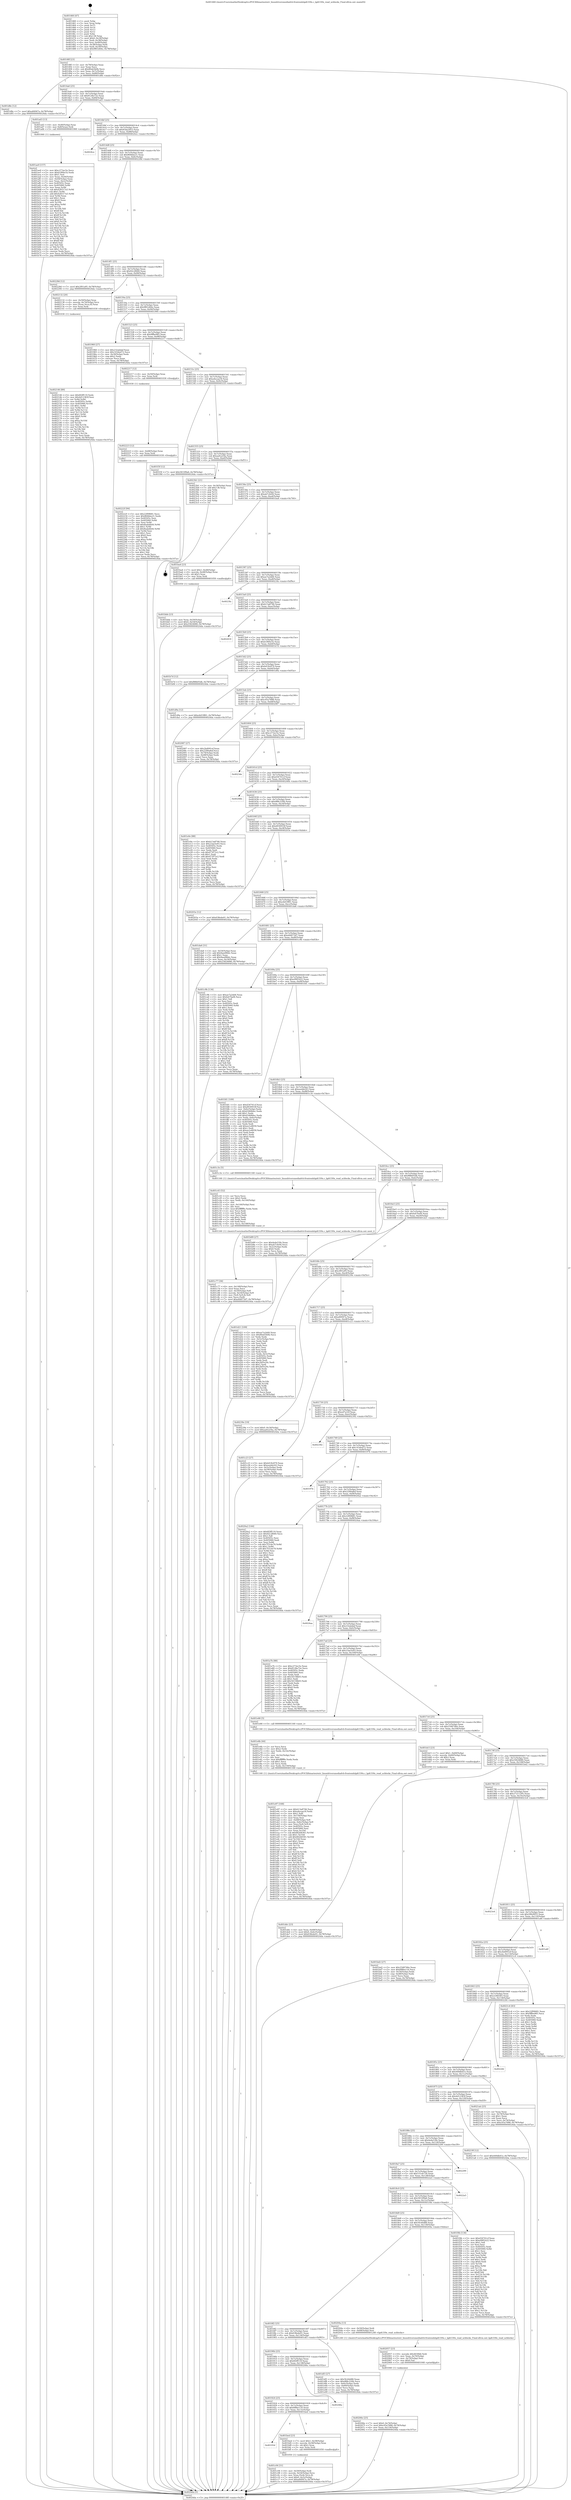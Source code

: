 digraph "0x401460" {
  label = "0x401460 (/mnt/c/Users/mathe/Desktop/tcc/POCII/binaries/extr_linuxdriversmediadvb-frontendslgdt330x.c_lgdt330x_read_ucblocks_Final-ollvm.out::main(0))"
  labelloc = "t"
  node[shape=record]

  Entry [label="",width=0.3,height=0.3,shape=circle,fillcolor=black,style=filled]
  "0x40148f" [label="{
     0x40148f [23]\l
     | [instrs]\l
     &nbsp;&nbsp;0x40148f \<+3\>: mov -0x78(%rbp),%eax\l
     &nbsp;&nbsp;0x401492 \<+2\>: mov %eax,%ecx\l
     &nbsp;&nbsp;0x401494 \<+6\>: sub $0x80ab5b0b,%ecx\l
     &nbsp;&nbsp;0x40149a \<+3\>: mov %eax,-0x7c(%rbp)\l
     &nbsp;&nbsp;0x40149d \<+3\>: mov %ecx,-0x80(%rbp)\l
     &nbsp;&nbsp;0x4014a0 \<+6\>: je 0000000000401d8e \<main+0x92e\>\l
  }"]
  "0x401d8e" [label="{
     0x401d8e [12]\l
     | [instrs]\l
     &nbsp;&nbsp;0x401d8e \<+7\>: movl $0xa84947a,-0x78(%rbp)\l
     &nbsp;&nbsp;0x401d95 \<+5\>: jmp 00000000004024da \<main+0x107a\>\l
  }"]
  "0x4014a6" [label="{
     0x4014a6 [25]\l
     | [instrs]\l
     &nbsp;&nbsp;0x4014a6 \<+5\>: jmp 00000000004014ab \<main+0x4b\>\l
     &nbsp;&nbsp;0x4014ab \<+3\>: mov -0x7c(%rbp),%eax\l
     &nbsp;&nbsp;0x4014ae \<+5\>: sub $0x8128a72e,%eax\l
     &nbsp;&nbsp;0x4014b3 \<+6\>: mov %eax,-0x84(%rbp)\l
     &nbsp;&nbsp;0x4014b9 \<+6\>: je 0000000000401ad3 \<main+0x673\>\l
  }"]
  Exit [label="",width=0.3,height=0.3,shape=circle,fillcolor=black,style=filled,peripheries=2]
  "0x401ad3" [label="{
     0x401ad3 [13]\l
     | [instrs]\l
     &nbsp;&nbsp;0x401ad3 \<+4\>: mov -0x40(%rbp),%rax\l
     &nbsp;&nbsp;0x401ad7 \<+4\>: mov 0x8(%rax),%rdi\l
     &nbsp;&nbsp;0x401adb \<+5\>: call 0000000000401060 \<atoi@plt\>\l
     | [calls]\l
     &nbsp;&nbsp;0x401060 \{1\} (unknown)\l
  }"]
  "0x4014bf" [label="{
     0x4014bf [25]\l
     | [instrs]\l
     &nbsp;&nbsp;0x4014bf \<+5\>: jmp 00000000004014c4 \<main+0x64\>\l
     &nbsp;&nbsp;0x4014c4 \<+3\>: mov -0x7c(%rbp),%eax\l
     &nbsp;&nbsp;0x4014c7 \<+5\>: sub $0x83da2953,%eax\l
     &nbsp;&nbsp;0x4014cc \<+6\>: mov %eax,-0x88(%rbp)\l
     &nbsp;&nbsp;0x4014d2 \<+6\>: je 00000000004024ce \<main+0x106e\>\l
  }"]
  "0x40222f" [label="{
     0x40222f [94]\l
     | [instrs]\l
     &nbsp;&nbsp;0x40222f \<+5\>: mov $0x22f09681,%ecx\l
     &nbsp;&nbsp;0x402234 \<+5\>: mov $0x864bbe21,%edx\l
     &nbsp;&nbsp;0x402239 \<+7\>: mov 0x40505c,%esi\l
     &nbsp;&nbsp;0x402240 \<+8\>: mov 0x405060,%r8d\l
     &nbsp;&nbsp;0x402248 \<+3\>: mov %esi,%r9d\l
     &nbsp;&nbsp;0x40224b \<+7\>: add $0x8eabdb44,%r9d\l
     &nbsp;&nbsp;0x402252 \<+4\>: sub $0x1,%r9d\l
     &nbsp;&nbsp;0x402256 \<+7\>: sub $0x8eabdb44,%r9d\l
     &nbsp;&nbsp;0x40225d \<+4\>: imul %r9d,%esi\l
     &nbsp;&nbsp;0x402261 \<+3\>: and $0x1,%esi\l
     &nbsp;&nbsp;0x402264 \<+3\>: cmp $0x0,%esi\l
     &nbsp;&nbsp;0x402267 \<+4\>: sete %r10b\l
     &nbsp;&nbsp;0x40226b \<+4\>: cmp $0xa,%r8d\l
     &nbsp;&nbsp;0x40226f \<+4\>: setl %r11b\l
     &nbsp;&nbsp;0x402273 \<+3\>: mov %r10b,%bl\l
     &nbsp;&nbsp;0x402276 \<+3\>: and %r11b,%bl\l
     &nbsp;&nbsp;0x402279 \<+3\>: xor %r11b,%r10b\l
     &nbsp;&nbsp;0x40227c \<+3\>: or %r10b,%bl\l
     &nbsp;&nbsp;0x40227f \<+3\>: test $0x1,%bl\l
     &nbsp;&nbsp;0x402282 \<+3\>: cmovne %edx,%ecx\l
     &nbsp;&nbsp;0x402285 \<+3\>: mov %ecx,-0x78(%rbp)\l
     &nbsp;&nbsp;0x402288 \<+5\>: jmp 00000000004024da \<main+0x107a\>\l
  }"]
  "0x4024ce" [label="{
     0x4024ce\l
  }", style=dashed]
  "0x4014d8" [label="{
     0x4014d8 [25]\l
     | [instrs]\l
     &nbsp;&nbsp;0x4014d8 \<+5\>: jmp 00000000004014dd \<main+0x7d\>\l
     &nbsp;&nbsp;0x4014dd \<+3\>: mov -0x7c(%rbp),%eax\l
     &nbsp;&nbsp;0x4014e0 \<+5\>: sub $0x864bbe21,%eax\l
     &nbsp;&nbsp;0x4014e5 \<+6\>: mov %eax,-0x8c(%rbp)\l
     &nbsp;&nbsp;0x4014eb \<+6\>: je 000000000040228d \<main+0xe2d\>\l
  }"]
  "0x402223" [label="{
     0x402223 [12]\l
     | [instrs]\l
     &nbsp;&nbsp;0x402223 \<+4\>: mov -0x68(%rbp),%rax\l
     &nbsp;&nbsp;0x402227 \<+3\>: mov %rax,%rdi\l
     &nbsp;&nbsp;0x40222a \<+5\>: call 0000000000401030 \<free@plt\>\l
     | [calls]\l
     &nbsp;&nbsp;0x401030 \{1\} (unknown)\l
  }"]
  "0x40228d" [label="{
     0x40228d [12]\l
     | [instrs]\l
     &nbsp;&nbsp;0x40228d \<+7\>: movl $0x2f01a95,-0x78(%rbp)\l
     &nbsp;&nbsp;0x402294 \<+5\>: jmp 00000000004024da \<main+0x107a\>\l
  }"]
  "0x4014f1" [label="{
     0x4014f1 [25]\l
     | [instrs]\l
     &nbsp;&nbsp;0x4014f1 \<+5\>: jmp 00000000004014f6 \<main+0x96\>\l
     &nbsp;&nbsp;0x4014f6 \<+3\>: mov -0x7c(%rbp),%eax\l
     &nbsp;&nbsp;0x4014f9 \<+5\>: sub $0x92c2f640,%eax\l
     &nbsp;&nbsp;0x4014fe \<+6\>: mov %eax,-0x90(%rbp)\l
     &nbsp;&nbsp;0x401504 \<+6\>: je 0000000000402132 \<main+0xcd2\>\l
  }"]
  "0x402146" [label="{
     0x402146 [89]\l
     | [instrs]\l
     &nbsp;&nbsp;0x402146 \<+5\>: mov $0x6f2ff119,%edx\l
     &nbsp;&nbsp;0x40214b \<+5\>: mov $0x4d12383f,%esi\l
     &nbsp;&nbsp;0x402150 \<+3\>: xor %r8d,%r8d\l
     &nbsp;&nbsp;0x402153 \<+8\>: mov 0x40505c,%r9d\l
     &nbsp;&nbsp;0x40215b \<+8\>: mov 0x405060,%r10d\l
     &nbsp;&nbsp;0x402163 \<+4\>: sub $0x1,%r8d\l
     &nbsp;&nbsp;0x402167 \<+3\>: mov %r9d,%r11d\l
     &nbsp;&nbsp;0x40216a \<+3\>: add %r8d,%r11d\l
     &nbsp;&nbsp;0x40216d \<+4\>: imul %r11d,%r9d\l
     &nbsp;&nbsp;0x402171 \<+4\>: and $0x1,%r9d\l
     &nbsp;&nbsp;0x402175 \<+4\>: cmp $0x0,%r9d\l
     &nbsp;&nbsp;0x402179 \<+3\>: sete %bl\l
     &nbsp;&nbsp;0x40217c \<+4\>: cmp $0xa,%r10d\l
     &nbsp;&nbsp;0x402180 \<+4\>: setl %r14b\l
     &nbsp;&nbsp;0x402184 \<+3\>: mov %bl,%r15b\l
     &nbsp;&nbsp;0x402187 \<+3\>: and %r14b,%r15b\l
     &nbsp;&nbsp;0x40218a \<+3\>: xor %r14b,%bl\l
     &nbsp;&nbsp;0x40218d \<+3\>: or %bl,%r15b\l
     &nbsp;&nbsp;0x402190 \<+4\>: test $0x1,%r15b\l
     &nbsp;&nbsp;0x402194 \<+3\>: cmovne %esi,%edx\l
     &nbsp;&nbsp;0x402197 \<+3\>: mov %edx,-0x78(%rbp)\l
     &nbsp;&nbsp;0x40219a \<+5\>: jmp 00000000004024da \<main+0x107a\>\l
  }"]
  "0x402132" [label="{
     0x402132 [20]\l
     | [instrs]\l
     &nbsp;&nbsp;0x402132 \<+4\>: mov -0x50(%rbp),%rax\l
     &nbsp;&nbsp;0x402136 \<+4\>: movslq -0x74(%rbp),%rcx\l
     &nbsp;&nbsp;0x40213a \<+4\>: mov (%rax,%rcx,8),%rax\l
     &nbsp;&nbsp;0x40213e \<+3\>: mov %rax,%rdi\l
     &nbsp;&nbsp;0x402141 \<+5\>: call 0000000000401030 \<free@plt\>\l
     | [calls]\l
     &nbsp;&nbsp;0x401030 \{1\} (unknown)\l
  }"]
  "0x40150a" [label="{
     0x40150a [25]\l
     | [instrs]\l
     &nbsp;&nbsp;0x40150a \<+5\>: jmp 000000000040150f \<main+0xaf\>\l
     &nbsp;&nbsp;0x40150f \<+3\>: mov -0x7c(%rbp),%eax\l
     &nbsp;&nbsp;0x401512 \<+5\>: sub $0x9f61d44e,%eax\l
     &nbsp;&nbsp;0x401517 \<+6\>: mov %eax,-0x94(%rbp)\l
     &nbsp;&nbsp;0x40151d \<+6\>: je 0000000000401960 \<main+0x500\>\l
  }"]
  "0x40206e" [label="{
     0x40206e [25]\l
     | [instrs]\l
     &nbsp;&nbsp;0x40206e \<+7\>: movl $0x0,-0x74(%rbp)\l
     &nbsp;&nbsp;0x402075 \<+7\>: movl $0xc05a7688,-0x78(%rbp)\l
     &nbsp;&nbsp;0x40207c \<+6\>: mov %eax,-0x154(%rbp)\l
     &nbsp;&nbsp;0x402082 \<+5\>: jmp 00000000004024da \<main+0x107a\>\l
  }"]
  "0x401960" [label="{
     0x401960 [27]\l
     | [instrs]\l
     &nbsp;&nbsp;0x401960 \<+5\>: mov $0x232abdaf,%eax\l
     &nbsp;&nbsp;0x401965 \<+5\>: mov $0x143ded72,%ecx\l
     &nbsp;&nbsp;0x40196a \<+3\>: mov -0x30(%rbp),%edx\l
     &nbsp;&nbsp;0x40196d \<+3\>: cmp $0x2,%edx\l
     &nbsp;&nbsp;0x401970 \<+3\>: cmovne %ecx,%eax\l
     &nbsp;&nbsp;0x401973 \<+3\>: mov %eax,-0x78(%rbp)\l
     &nbsp;&nbsp;0x401976 \<+5\>: jmp 00000000004024da \<main+0x107a\>\l
  }"]
  "0x401523" [label="{
     0x401523 [25]\l
     | [instrs]\l
     &nbsp;&nbsp;0x401523 \<+5\>: jmp 0000000000401528 \<main+0xc8\>\l
     &nbsp;&nbsp;0x401528 \<+3\>: mov -0x7c(%rbp),%eax\l
     &nbsp;&nbsp;0x40152b \<+5\>: sub $0x9ffbe985,%eax\l
     &nbsp;&nbsp;0x401530 \<+6\>: mov %eax,-0x98(%rbp)\l
     &nbsp;&nbsp;0x401536 \<+6\>: je 0000000000402217 \<main+0xdb7\>\l
  }"]
  "0x4024da" [label="{
     0x4024da [5]\l
     | [instrs]\l
     &nbsp;&nbsp;0x4024da \<+5\>: jmp 000000000040148f \<main+0x2f\>\l
  }"]
  "0x401460" [label="{
     0x401460 [47]\l
     | [instrs]\l
     &nbsp;&nbsp;0x401460 \<+1\>: push %rbp\l
     &nbsp;&nbsp;0x401461 \<+3\>: mov %rsp,%rbp\l
     &nbsp;&nbsp;0x401464 \<+2\>: push %r15\l
     &nbsp;&nbsp;0x401466 \<+2\>: push %r14\l
     &nbsp;&nbsp;0x401468 \<+2\>: push %r13\l
     &nbsp;&nbsp;0x40146a \<+2\>: push %r12\l
     &nbsp;&nbsp;0x40146c \<+1\>: push %rbx\l
     &nbsp;&nbsp;0x40146d \<+7\>: sub $0x138,%rsp\l
     &nbsp;&nbsp;0x401474 \<+7\>: movl $0x0,-0x34(%rbp)\l
     &nbsp;&nbsp;0x40147b \<+3\>: mov %edi,-0x38(%rbp)\l
     &nbsp;&nbsp;0x40147e \<+4\>: mov %rsi,-0x40(%rbp)\l
     &nbsp;&nbsp;0x401482 \<+3\>: mov -0x38(%rbp),%edi\l
     &nbsp;&nbsp;0x401485 \<+3\>: mov %edi,-0x30(%rbp)\l
     &nbsp;&nbsp;0x401488 \<+7\>: movl $0x9f61d44e,-0x78(%rbp)\l
  }"]
  "0x402057" [label="{
     0x402057 [23]\l
     | [instrs]\l
     &nbsp;&nbsp;0x402057 \<+10\>: movabs $0x4030b6,%rdi\l
     &nbsp;&nbsp;0x402061 \<+3\>: mov %eax,-0x70(%rbp)\l
     &nbsp;&nbsp;0x402064 \<+3\>: mov -0x70(%rbp),%esi\l
     &nbsp;&nbsp;0x402067 \<+2\>: mov $0x0,%al\l
     &nbsp;&nbsp;0x402069 \<+5\>: call 0000000000401040 \<printf@plt\>\l
     | [calls]\l
     &nbsp;&nbsp;0x401040 \{1\} (unknown)\l
  }"]
  "0x402217" [label="{
     0x402217 [12]\l
     | [instrs]\l
     &nbsp;&nbsp;0x402217 \<+4\>: mov -0x50(%rbp),%rax\l
     &nbsp;&nbsp;0x40221b \<+3\>: mov %rax,%rdi\l
     &nbsp;&nbsp;0x40221e \<+5\>: call 0000000000401030 \<free@plt\>\l
     | [calls]\l
     &nbsp;&nbsp;0x401030 \{1\} (unknown)\l
  }"]
  "0x40153c" [label="{
     0x40153c [25]\l
     | [instrs]\l
     &nbsp;&nbsp;0x40153c \<+5\>: jmp 0000000000401541 \<main+0xe1\>\l
     &nbsp;&nbsp;0x401541 \<+3\>: mov -0x7c(%rbp),%eax\l
     &nbsp;&nbsp;0x401544 \<+5\>: sub $0xa4ecaa18,%eax\l
     &nbsp;&nbsp;0x401549 \<+6\>: mov %eax,-0x9c(%rbp)\l
     &nbsp;&nbsp;0x40154f \<+6\>: je 0000000000401f3f \<main+0xadf\>\l
  }"]
  "0x401e97" [label="{
     0x401e97 [168]\l
     | [instrs]\l
     &nbsp;&nbsp;0x401e97 \<+5\>: mov $0xb13a8746,%ecx\l
     &nbsp;&nbsp;0x401e9c \<+5\>: mov $0xa4ecaa18,%edx\l
     &nbsp;&nbsp;0x401ea1 \<+3\>: mov $0x1,%dil\l
     &nbsp;&nbsp;0x401ea4 \<+6\>: mov -0x150(%rbp),%esi\l
     &nbsp;&nbsp;0x401eaa \<+3\>: imul %eax,%esi\l
     &nbsp;&nbsp;0x401ead \<+4\>: mov -0x68(%rbp),%r8\l
     &nbsp;&nbsp;0x401eb1 \<+4\>: movslq -0x6c(%rbp),%r9\l
     &nbsp;&nbsp;0x401eb5 \<+4\>: mov %esi,(%r8,%r9,4)\l
     &nbsp;&nbsp;0x401eb9 \<+7\>: mov 0x40505c,%eax\l
     &nbsp;&nbsp;0x401ec0 \<+7\>: mov 0x405060,%esi\l
     &nbsp;&nbsp;0x401ec7 \<+3\>: mov %eax,%r10d\l
     &nbsp;&nbsp;0x401eca \<+7\>: sub $0x662b8361,%r10d\l
     &nbsp;&nbsp;0x401ed1 \<+4\>: sub $0x1,%r10d\l
     &nbsp;&nbsp;0x401ed5 \<+7\>: add $0x662b8361,%r10d\l
     &nbsp;&nbsp;0x401edc \<+4\>: imul %r10d,%eax\l
     &nbsp;&nbsp;0x401ee0 \<+3\>: and $0x1,%eax\l
     &nbsp;&nbsp;0x401ee3 \<+3\>: cmp $0x0,%eax\l
     &nbsp;&nbsp;0x401ee6 \<+4\>: sete %r11b\l
     &nbsp;&nbsp;0x401eea \<+3\>: cmp $0xa,%esi\l
     &nbsp;&nbsp;0x401eed \<+3\>: setl %bl\l
     &nbsp;&nbsp;0x401ef0 \<+3\>: mov %r11b,%r14b\l
     &nbsp;&nbsp;0x401ef3 \<+4\>: xor $0xff,%r14b\l
     &nbsp;&nbsp;0x401ef7 \<+3\>: mov %bl,%r15b\l
     &nbsp;&nbsp;0x401efa \<+4\>: xor $0xff,%r15b\l
     &nbsp;&nbsp;0x401efe \<+4\>: xor $0x0,%dil\l
     &nbsp;&nbsp;0x401f02 \<+3\>: mov %r14b,%r12b\l
     &nbsp;&nbsp;0x401f05 \<+4\>: and $0x0,%r12b\l
     &nbsp;&nbsp;0x401f09 \<+3\>: and %dil,%r11b\l
     &nbsp;&nbsp;0x401f0c \<+3\>: mov %r15b,%r13b\l
     &nbsp;&nbsp;0x401f0f \<+4\>: and $0x0,%r13b\l
     &nbsp;&nbsp;0x401f13 \<+3\>: and %dil,%bl\l
     &nbsp;&nbsp;0x401f16 \<+3\>: or %r11b,%r12b\l
     &nbsp;&nbsp;0x401f19 \<+3\>: or %bl,%r13b\l
     &nbsp;&nbsp;0x401f1c \<+3\>: xor %r13b,%r12b\l
     &nbsp;&nbsp;0x401f1f \<+3\>: or %r15b,%r14b\l
     &nbsp;&nbsp;0x401f22 \<+4\>: xor $0xff,%r14b\l
     &nbsp;&nbsp;0x401f26 \<+4\>: or $0x0,%dil\l
     &nbsp;&nbsp;0x401f2a \<+3\>: and %dil,%r14b\l
     &nbsp;&nbsp;0x401f2d \<+3\>: or %r14b,%r12b\l
     &nbsp;&nbsp;0x401f30 \<+4\>: test $0x1,%r12b\l
     &nbsp;&nbsp;0x401f34 \<+3\>: cmovne %edx,%ecx\l
     &nbsp;&nbsp;0x401f37 \<+3\>: mov %ecx,-0x78(%rbp)\l
     &nbsp;&nbsp;0x401f3a \<+5\>: jmp 00000000004024da \<main+0x107a\>\l
  }"]
  "0x401f3f" [label="{
     0x401f3f [12]\l
     | [instrs]\l
     &nbsp;&nbsp;0x401f3f \<+7\>: movl $0x5833f9a6,-0x78(%rbp)\l
     &nbsp;&nbsp;0x401f46 \<+5\>: jmp 00000000004024da \<main+0x107a\>\l
  }"]
  "0x401555" [label="{
     0x401555 [25]\l
     | [instrs]\l
     &nbsp;&nbsp;0x401555 \<+5\>: jmp 000000000040155a \<main+0xfa\>\l
     &nbsp;&nbsp;0x40155a \<+3\>: mov -0x7c(%rbp),%eax\l
     &nbsp;&nbsp;0x40155d \<+5\>: sub $0xaa0ca54a,%eax\l
     &nbsp;&nbsp;0x401562 \<+6\>: mov %eax,-0xa0(%rbp)\l
     &nbsp;&nbsp;0x401568 \<+6\>: je 00000000004023b1 \<main+0xf51\>\l
  }"]
  "0x401e6b" [label="{
     0x401e6b [44]\l
     | [instrs]\l
     &nbsp;&nbsp;0x401e6b \<+2\>: xor %ecx,%ecx\l
     &nbsp;&nbsp;0x401e6d \<+5\>: mov $0x2,%edx\l
     &nbsp;&nbsp;0x401e72 \<+6\>: mov %edx,-0x14c(%rbp)\l
     &nbsp;&nbsp;0x401e78 \<+1\>: cltd\l
     &nbsp;&nbsp;0x401e79 \<+6\>: mov -0x14c(%rbp),%esi\l
     &nbsp;&nbsp;0x401e7f \<+2\>: idiv %esi\l
     &nbsp;&nbsp;0x401e81 \<+6\>: imul $0xfffffffe,%edx,%edx\l
     &nbsp;&nbsp;0x401e87 \<+3\>: sub $0x1,%ecx\l
     &nbsp;&nbsp;0x401e8a \<+2\>: sub %ecx,%edx\l
     &nbsp;&nbsp;0x401e8c \<+6\>: mov %edx,-0x150(%rbp)\l
     &nbsp;&nbsp;0x401e92 \<+5\>: call 0000000000401160 \<next_i\>\l
     | [calls]\l
     &nbsp;&nbsp;0x401160 \{1\} (/mnt/c/Users/mathe/Desktop/tcc/POCII/binaries/extr_linuxdriversmediadvb-frontendslgdt330x.c_lgdt330x_read_ucblocks_Final-ollvm.out::next_i)\l
  }"]
  "0x4023b1" [label="{
     0x4023b1 [21]\l
     | [instrs]\l
     &nbsp;&nbsp;0x4023b1 \<+3\>: mov -0x34(%rbp),%eax\l
     &nbsp;&nbsp;0x4023b4 \<+7\>: add $0x138,%rsp\l
     &nbsp;&nbsp;0x4023bb \<+1\>: pop %rbx\l
     &nbsp;&nbsp;0x4023bc \<+2\>: pop %r12\l
     &nbsp;&nbsp;0x4023be \<+2\>: pop %r13\l
     &nbsp;&nbsp;0x4023c0 \<+2\>: pop %r14\l
     &nbsp;&nbsp;0x4023c2 \<+2\>: pop %r15\l
     &nbsp;&nbsp;0x4023c4 \<+1\>: pop %rbp\l
     &nbsp;&nbsp;0x4023c5 \<+1\>: ret\l
  }"]
  "0x40156e" [label="{
     0x40156e [25]\l
     | [instrs]\l
     &nbsp;&nbsp;0x40156e \<+5\>: jmp 0000000000401573 \<main+0x113\>\l
     &nbsp;&nbsp;0x401573 \<+3\>: mov -0x7c(%rbp),%eax\l
     &nbsp;&nbsp;0x401576 \<+5\>: sub $0xab7cfe04,%eax\l
     &nbsp;&nbsp;0x40157b \<+6\>: mov %eax,-0xa4(%rbp)\l
     &nbsp;&nbsp;0x401581 \<+6\>: je 0000000000401ba4 \<main+0x744\>\l
  }"]
  "0x401ddc" [label="{
     0x401ddc [23]\l
     | [instrs]\l
     &nbsp;&nbsp;0x401ddc \<+4\>: mov %rax,-0x68(%rbp)\l
     &nbsp;&nbsp;0x401de0 \<+7\>: movl $0x0,-0x6c(%rbp)\l
     &nbsp;&nbsp;0x401de7 \<+7\>: movl $0x638ede01,-0x78(%rbp)\l
     &nbsp;&nbsp;0x401dee \<+5\>: jmp 00000000004024da \<main+0x107a\>\l
  }"]
  "0x401ba4" [label="{
     0x401ba4 [23]\l
     | [instrs]\l
     &nbsp;&nbsp;0x401ba4 \<+7\>: movl $0x1,-0x48(%rbp)\l
     &nbsp;&nbsp;0x401bab \<+4\>: movslq -0x48(%rbp),%rax\l
     &nbsp;&nbsp;0x401baf \<+4\>: shl $0x3,%rax\l
     &nbsp;&nbsp;0x401bb3 \<+3\>: mov %rax,%rdi\l
     &nbsp;&nbsp;0x401bb6 \<+5\>: call 0000000000401050 \<malloc@plt\>\l
     | [calls]\l
     &nbsp;&nbsp;0x401050 \{1\} (unknown)\l
  }"]
  "0x401587" [label="{
     0x401587 [25]\l
     | [instrs]\l
     &nbsp;&nbsp;0x401587 \<+5\>: jmp 000000000040158c \<main+0x12c\>\l
     &nbsp;&nbsp;0x40158c \<+3\>: mov -0x7c(%rbp),%eax\l
     &nbsp;&nbsp;0x40158f \<+5\>: sub $0xae7a2dd4,%eax\l
     &nbsp;&nbsp;0x401594 \<+6\>: mov %eax,-0xa8(%rbp)\l
     &nbsp;&nbsp;0x40159a \<+6\>: je 00000000004023fa \<main+0xf9a\>\l
  }"]
  "0x401c77" [label="{
     0x401c77 [36]\l
     | [instrs]\l
     &nbsp;&nbsp;0x401c77 \<+6\>: mov -0x148(%rbp),%ecx\l
     &nbsp;&nbsp;0x401c7d \<+3\>: imul %eax,%ecx\l
     &nbsp;&nbsp;0x401c80 \<+4\>: mov -0x50(%rbp),%r8\l
     &nbsp;&nbsp;0x401c84 \<+4\>: movslq -0x54(%rbp),%r9\l
     &nbsp;&nbsp;0x401c88 \<+4\>: mov (%r8,%r9,8),%r8\l
     &nbsp;&nbsp;0x401c8c \<+3\>: mov %ecx,(%r8)\l
     &nbsp;&nbsp;0x401c8f \<+7\>: movl $0xe6d073d7,-0x78(%rbp)\l
     &nbsp;&nbsp;0x401c96 \<+5\>: jmp 00000000004024da \<main+0x107a\>\l
  }"]
  "0x4023fa" [label="{
     0x4023fa\l
  }", style=dashed]
  "0x4015a0" [label="{
     0x4015a0 [25]\l
     | [instrs]\l
     &nbsp;&nbsp;0x4015a0 \<+5\>: jmp 00000000004015a5 \<main+0x145\>\l
     &nbsp;&nbsp;0x4015a5 \<+3\>: mov -0x7c(%rbp),%eax\l
     &nbsp;&nbsp;0x4015a8 \<+5\>: sub $0xb13a8746,%eax\l
     &nbsp;&nbsp;0x4015ad \<+6\>: mov %eax,-0xac(%rbp)\l
     &nbsp;&nbsp;0x4015b3 \<+6\>: je 0000000000402419 \<main+0xfb9\>\l
  }"]
  "0x401c43" [label="{
     0x401c43 [52]\l
     | [instrs]\l
     &nbsp;&nbsp;0x401c43 \<+2\>: xor %ecx,%ecx\l
     &nbsp;&nbsp;0x401c45 \<+5\>: mov $0x2,%edx\l
     &nbsp;&nbsp;0x401c4a \<+6\>: mov %edx,-0x144(%rbp)\l
     &nbsp;&nbsp;0x401c50 \<+1\>: cltd\l
     &nbsp;&nbsp;0x401c51 \<+6\>: mov -0x144(%rbp),%esi\l
     &nbsp;&nbsp;0x401c57 \<+2\>: idiv %esi\l
     &nbsp;&nbsp;0x401c59 \<+6\>: imul $0xfffffffe,%edx,%edx\l
     &nbsp;&nbsp;0x401c5f \<+2\>: mov %ecx,%edi\l
     &nbsp;&nbsp;0x401c61 \<+2\>: sub %edx,%edi\l
     &nbsp;&nbsp;0x401c63 \<+2\>: mov %ecx,%edx\l
     &nbsp;&nbsp;0x401c65 \<+3\>: sub $0x1,%edx\l
     &nbsp;&nbsp;0x401c68 \<+2\>: add %edx,%edi\l
     &nbsp;&nbsp;0x401c6a \<+2\>: sub %edi,%ecx\l
     &nbsp;&nbsp;0x401c6c \<+6\>: mov %ecx,-0x148(%rbp)\l
     &nbsp;&nbsp;0x401c72 \<+5\>: call 0000000000401160 \<next_i\>\l
     | [calls]\l
     &nbsp;&nbsp;0x401160 \{1\} (/mnt/c/Users/mathe/Desktop/tcc/POCII/binaries/extr_linuxdriversmediadvb-frontendslgdt330x.c_lgdt330x_read_ucblocks_Final-ollvm.out::next_i)\l
  }"]
  "0x402419" [label="{
     0x402419\l
  }", style=dashed]
  "0x4015b9" [label="{
     0x4015b9 [25]\l
     | [instrs]\l
     &nbsp;&nbsp;0x4015b9 \<+5\>: jmp 00000000004015be \<main+0x15e\>\l
     &nbsp;&nbsp;0x4015be \<+3\>: mov -0x7c(%rbp),%eax\l
     &nbsp;&nbsp;0x4015c1 \<+5\>: sub $0xb1f60e1b,%eax\l
     &nbsp;&nbsp;0x4015c6 \<+6\>: mov %eax,-0xb0(%rbp)\l
     &nbsp;&nbsp;0x4015cc \<+6\>: je 0000000000401b7d \<main+0x71d\>\l
  }"]
  "0x401c04" [label="{
     0x401c04 [31]\l
     | [instrs]\l
     &nbsp;&nbsp;0x401c04 \<+4\>: mov -0x50(%rbp),%rdi\l
     &nbsp;&nbsp;0x401c08 \<+4\>: movslq -0x54(%rbp),%rcx\l
     &nbsp;&nbsp;0x401c0c \<+4\>: mov %rax,(%rdi,%rcx,8)\l
     &nbsp;&nbsp;0x401c10 \<+7\>: movl $0x0,-0x5c(%rbp)\l
     &nbsp;&nbsp;0x401c17 \<+7\>: movl $0xa84947a,-0x78(%rbp)\l
     &nbsp;&nbsp;0x401c1e \<+5\>: jmp 00000000004024da \<main+0x107a\>\l
  }"]
  "0x401b7d" [label="{
     0x401b7d [12]\l
     | [instrs]\l
     &nbsp;&nbsp;0x401b7d \<+7\>: movl $0xf88b05db,-0x78(%rbp)\l
     &nbsp;&nbsp;0x401b84 \<+5\>: jmp 00000000004024da \<main+0x107a\>\l
  }"]
  "0x4015d2" [label="{
     0x4015d2 [25]\l
     | [instrs]\l
     &nbsp;&nbsp;0x4015d2 \<+5\>: jmp 00000000004015d7 \<main+0x177\>\l
     &nbsp;&nbsp;0x4015d7 \<+3\>: mov -0x7c(%rbp),%eax\l
     &nbsp;&nbsp;0x4015da \<+5\>: sub $0xb418c879,%eax\l
     &nbsp;&nbsp;0x4015df \<+6\>: mov %eax,-0xb4(%rbp)\l
     &nbsp;&nbsp;0x4015e5 \<+6\>: je 0000000000401d9a \<main+0x93a\>\l
  }"]
  "0x40193d" [label="{
     0x40193d\l
  }", style=dashed]
  "0x401d9a" [label="{
     0x401d9a [12]\l
     | [instrs]\l
     &nbsp;&nbsp;0x401d9a \<+7\>: movl $0xe4d19f61,-0x78(%rbp)\l
     &nbsp;&nbsp;0x401da1 \<+5\>: jmp 00000000004024da \<main+0x107a\>\l
  }"]
  "0x4015eb" [label="{
     0x4015eb [25]\l
     | [instrs]\l
     &nbsp;&nbsp;0x4015eb \<+5\>: jmp 00000000004015f0 \<main+0x190\>\l
     &nbsp;&nbsp;0x4015f0 \<+3\>: mov -0x7c(%rbp),%eax\l
     &nbsp;&nbsp;0x4015f3 \<+5\>: sub $0xc05a7688,%eax\l
     &nbsp;&nbsp;0x4015f8 \<+6\>: mov %eax,-0xb8(%rbp)\l
     &nbsp;&nbsp;0x4015fe \<+6\>: je 0000000000402087 \<main+0xc27\>\l
  }"]
  "0x401bed" [label="{
     0x401bed [23]\l
     | [instrs]\l
     &nbsp;&nbsp;0x401bed \<+7\>: movl $0x1,-0x58(%rbp)\l
     &nbsp;&nbsp;0x401bf4 \<+4\>: movslq -0x58(%rbp),%rax\l
     &nbsp;&nbsp;0x401bf8 \<+4\>: shl $0x2,%rax\l
     &nbsp;&nbsp;0x401bfc \<+3\>: mov %rax,%rdi\l
     &nbsp;&nbsp;0x401bff \<+5\>: call 0000000000401050 \<malloc@plt\>\l
     | [calls]\l
     &nbsp;&nbsp;0x401050 \{1\} (unknown)\l
  }"]
  "0x402087" [label="{
     0x402087 [27]\l
     | [instrs]\l
     &nbsp;&nbsp;0x402087 \<+5\>: mov $0x2bd091ef,%eax\l
     &nbsp;&nbsp;0x40208c \<+5\>: mov $0x2290a8ef,%ecx\l
     &nbsp;&nbsp;0x402091 \<+3\>: mov -0x74(%rbp),%edx\l
     &nbsp;&nbsp;0x402094 \<+3\>: cmp -0x48(%rbp),%edx\l
     &nbsp;&nbsp;0x402097 \<+3\>: cmovl %ecx,%eax\l
     &nbsp;&nbsp;0x40209a \<+3\>: mov %eax,-0x78(%rbp)\l
     &nbsp;&nbsp;0x40209d \<+5\>: jmp 00000000004024da \<main+0x107a\>\l
  }"]
  "0x401604" [label="{
     0x401604 [25]\l
     | [instrs]\l
     &nbsp;&nbsp;0x401604 \<+5\>: jmp 0000000000401609 \<main+0x1a9\>\l
     &nbsp;&nbsp;0x401609 \<+3\>: mov -0x7c(%rbp),%eax\l
     &nbsp;&nbsp;0x40160c \<+5\>: sub $0xc273ec5e,%eax\l
     &nbsp;&nbsp;0x401611 \<+6\>: mov %eax,-0xbc(%rbp)\l
     &nbsp;&nbsp;0x401617 \<+6\>: je 00000000004023de \<main+0xf7e\>\l
  }"]
  "0x401924" [label="{
     0x401924 [25]\l
     | [instrs]\l
     &nbsp;&nbsp;0x401924 \<+5\>: jmp 0000000000401929 \<main+0x4c9\>\l
     &nbsp;&nbsp;0x401929 \<+3\>: mov -0x7c(%rbp),%eax\l
     &nbsp;&nbsp;0x40192c \<+5\>: sub $0x6f8be116,%eax\l
     &nbsp;&nbsp;0x401931 \<+6\>: mov %eax,-0x13c(%rbp)\l
     &nbsp;&nbsp;0x401937 \<+6\>: je 0000000000401bed \<main+0x78d\>\l
  }"]
  "0x4023de" [label="{
     0x4023de\l
  }", style=dashed]
  "0x40161d" [label="{
     0x40161d [25]\l
     | [instrs]\l
     &nbsp;&nbsp;0x40161d \<+5\>: jmp 0000000000401622 \<main+0x1c2\>\l
     &nbsp;&nbsp;0x401622 \<+3\>: mov -0x7c(%rbp),%eax\l
     &nbsp;&nbsp;0x401625 \<+5\>: sub $0xd34741cf,%eax\l
     &nbsp;&nbsp;0x40162a \<+6\>: mov %eax,-0xc0(%rbp)\l
     &nbsp;&nbsp;0x401630 \<+6\>: je 000000000040246b \<main+0x100b\>\l
  }"]
  "0x40248a" [label="{
     0x40248a\l
  }", style=dashed]
  "0x40246b" [label="{
     0x40246b\l
  }", style=dashed]
  "0x401636" [label="{
     0x401636 [25]\l
     | [instrs]\l
     &nbsp;&nbsp;0x401636 \<+5\>: jmp 000000000040163b \<main+0x1db\>\l
     &nbsp;&nbsp;0x40163b \<+3\>: mov -0x7c(%rbp),%eax\l
     &nbsp;&nbsp;0x40163e \<+5\>: sub $0xd88c220b,%eax\l
     &nbsp;&nbsp;0x401643 \<+6\>: mov %eax,-0xc4(%rbp)\l
     &nbsp;&nbsp;0x401649 \<+6\>: je 0000000000401e0e \<main+0x9ae\>\l
  }"]
  "0x40190b" [label="{
     0x40190b [25]\l
     | [instrs]\l
     &nbsp;&nbsp;0x40190b \<+5\>: jmp 0000000000401910 \<main+0x4b0\>\l
     &nbsp;&nbsp;0x401910 \<+3\>: mov -0x7c(%rbp),%eax\l
     &nbsp;&nbsp;0x401913 \<+5\>: sub $0x6f2ff119,%eax\l
     &nbsp;&nbsp;0x401918 \<+6\>: mov %eax,-0x138(%rbp)\l
     &nbsp;&nbsp;0x40191e \<+6\>: je 000000000040248a \<main+0x102a\>\l
  }"]
  "0x401e0e" [label="{
     0x401e0e [88]\l
     | [instrs]\l
     &nbsp;&nbsp;0x401e0e \<+5\>: mov $0xb13a8746,%eax\l
     &nbsp;&nbsp;0x401e13 \<+5\>: mov $0x23ae5e93,%ecx\l
     &nbsp;&nbsp;0x401e18 \<+7\>: mov 0x40505c,%edx\l
     &nbsp;&nbsp;0x401e1f \<+7\>: mov 0x405060,%esi\l
     &nbsp;&nbsp;0x401e26 \<+2\>: mov %edx,%edi\l
     &nbsp;&nbsp;0x401e28 \<+6\>: sub $0x473f73c2,%edi\l
     &nbsp;&nbsp;0x401e2e \<+3\>: sub $0x1,%edi\l
     &nbsp;&nbsp;0x401e31 \<+6\>: add $0x473f73c2,%edi\l
     &nbsp;&nbsp;0x401e37 \<+3\>: imul %edi,%edx\l
     &nbsp;&nbsp;0x401e3a \<+3\>: and $0x1,%edx\l
     &nbsp;&nbsp;0x401e3d \<+3\>: cmp $0x0,%edx\l
     &nbsp;&nbsp;0x401e40 \<+4\>: sete %r8b\l
     &nbsp;&nbsp;0x401e44 \<+3\>: cmp $0xa,%esi\l
     &nbsp;&nbsp;0x401e47 \<+4\>: setl %r9b\l
     &nbsp;&nbsp;0x401e4b \<+3\>: mov %r8b,%r10b\l
     &nbsp;&nbsp;0x401e4e \<+3\>: and %r9b,%r10b\l
     &nbsp;&nbsp;0x401e51 \<+3\>: xor %r9b,%r8b\l
     &nbsp;&nbsp;0x401e54 \<+3\>: or %r8b,%r10b\l
     &nbsp;&nbsp;0x401e57 \<+4\>: test $0x1,%r10b\l
     &nbsp;&nbsp;0x401e5b \<+3\>: cmovne %ecx,%eax\l
     &nbsp;&nbsp;0x401e5e \<+3\>: mov %eax,-0x78(%rbp)\l
     &nbsp;&nbsp;0x401e61 \<+5\>: jmp 00000000004024da \<main+0x107a\>\l
  }"]
  "0x40164f" [label="{
     0x40164f [25]\l
     | [instrs]\l
     &nbsp;&nbsp;0x40164f \<+5\>: jmp 0000000000401654 \<main+0x1f4\>\l
     &nbsp;&nbsp;0x401654 \<+3\>: mov -0x7c(%rbp),%eax\l
     &nbsp;&nbsp;0x401657 \<+5\>: sub $0xd930910f,%eax\l
     &nbsp;&nbsp;0x40165c \<+6\>: mov %eax,-0xc8(%rbp)\l
     &nbsp;&nbsp;0x401662 \<+6\>: je 000000000040203e \<main+0xbde\>\l
  }"]
  "0x401df3" [label="{
     0x401df3 [27]\l
     | [instrs]\l
     &nbsp;&nbsp;0x401df3 \<+5\>: mov $0x5fc44d88,%eax\l
     &nbsp;&nbsp;0x401df8 \<+5\>: mov $0xd88c220b,%ecx\l
     &nbsp;&nbsp;0x401dfd \<+3\>: mov -0x6c(%rbp),%edx\l
     &nbsp;&nbsp;0x401e00 \<+3\>: cmp -0x60(%rbp),%edx\l
     &nbsp;&nbsp;0x401e03 \<+3\>: cmovl %ecx,%eax\l
     &nbsp;&nbsp;0x401e06 \<+3\>: mov %eax,-0x78(%rbp)\l
     &nbsp;&nbsp;0x401e09 \<+5\>: jmp 00000000004024da \<main+0x107a\>\l
  }"]
  "0x40203e" [label="{
     0x40203e [12]\l
     | [instrs]\l
     &nbsp;&nbsp;0x40203e \<+7\>: movl $0x638ede01,-0x78(%rbp)\l
     &nbsp;&nbsp;0x402045 \<+5\>: jmp 00000000004024da \<main+0x107a\>\l
  }"]
  "0x401668" [label="{
     0x401668 [25]\l
     | [instrs]\l
     &nbsp;&nbsp;0x401668 \<+5\>: jmp 000000000040166d \<main+0x20d\>\l
     &nbsp;&nbsp;0x40166d \<+3\>: mov -0x7c(%rbp),%eax\l
     &nbsp;&nbsp;0x401670 \<+5\>: sub $0xe4d19f61,%eax\l
     &nbsp;&nbsp;0x401675 \<+6\>: mov %eax,-0xcc(%rbp)\l
     &nbsp;&nbsp;0x40167b \<+6\>: je 0000000000401da6 \<main+0x946\>\l
  }"]
  "0x4018f2" [label="{
     0x4018f2 [25]\l
     | [instrs]\l
     &nbsp;&nbsp;0x4018f2 \<+5\>: jmp 00000000004018f7 \<main+0x497\>\l
     &nbsp;&nbsp;0x4018f7 \<+3\>: mov -0x7c(%rbp),%eax\l
     &nbsp;&nbsp;0x4018fa \<+5\>: sub $0x638ede01,%eax\l
     &nbsp;&nbsp;0x4018ff \<+6\>: mov %eax,-0x134(%rbp)\l
     &nbsp;&nbsp;0x401905 \<+6\>: je 0000000000401df3 \<main+0x993\>\l
  }"]
  "0x401da6" [label="{
     0x401da6 [31]\l
     | [instrs]\l
     &nbsp;&nbsp;0x401da6 \<+3\>: mov -0x54(%rbp),%eax\l
     &nbsp;&nbsp;0x401da9 \<+5\>: add $0x9aed96dc,%eax\l
     &nbsp;&nbsp;0x401dae \<+3\>: add $0x1,%eax\l
     &nbsp;&nbsp;0x401db1 \<+5\>: sub $0x9aed96dc,%eax\l
     &nbsp;&nbsp;0x401db6 \<+3\>: mov %eax,-0x54(%rbp)\l
     &nbsp;&nbsp;0x401db9 \<+7\>: movl $0x25824680,-0x78(%rbp)\l
     &nbsp;&nbsp;0x401dc0 \<+5\>: jmp 00000000004024da \<main+0x107a\>\l
  }"]
  "0x401681" [label="{
     0x401681 [25]\l
     | [instrs]\l
     &nbsp;&nbsp;0x401681 \<+5\>: jmp 0000000000401686 \<main+0x226\>\l
     &nbsp;&nbsp;0x401686 \<+3\>: mov -0x7c(%rbp),%eax\l
     &nbsp;&nbsp;0x401689 \<+5\>: sub $0xe6d073d7,%eax\l
     &nbsp;&nbsp;0x40168e \<+6\>: mov %eax,-0xd0(%rbp)\l
     &nbsp;&nbsp;0x401694 \<+6\>: je 0000000000401c9b \<main+0x83b\>\l
  }"]
  "0x40204a" [label="{
     0x40204a [13]\l
     | [instrs]\l
     &nbsp;&nbsp;0x40204a \<+4\>: mov -0x50(%rbp),%rdi\l
     &nbsp;&nbsp;0x40204e \<+4\>: mov -0x68(%rbp),%rsi\l
     &nbsp;&nbsp;0x402052 \<+5\>: call 0000000000401240 \<lgdt330x_read_ucblocks\>\l
     | [calls]\l
     &nbsp;&nbsp;0x401240 \{1\} (/mnt/c/Users/mathe/Desktop/tcc/POCII/binaries/extr_linuxdriversmediadvb-frontendslgdt330x.c_lgdt330x_read_ucblocks_Final-ollvm.out::lgdt330x_read_ucblocks)\l
  }"]
  "0x401c9b" [label="{
     0x401c9b [134]\l
     | [instrs]\l
     &nbsp;&nbsp;0x401c9b \<+5\>: mov $0xae7a2dd4,%eax\l
     &nbsp;&nbsp;0x401ca0 \<+5\>: mov $0xfa47baf4,%ecx\l
     &nbsp;&nbsp;0x401ca5 \<+2\>: mov $0x1,%dl\l
     &nbsp;&nbsp;0x401ca7 \<+2\>: xor %esi,%esi\l
     &nbsp;&nbsp;0x401ca9 \<+7\>: mov 0x40505c,%edi\l
     &nbsp;&nbsp;0x401cb0 \<+8\>: mov 0x405060,%r8d\l
     &nbsp;&nbsp;0x401cb8 \<+3\>: sub $0x1,%esi\l
     &nbsp;&nbsp;0x401cbb \<+3\>: mov %edi,%r9d\l
     &nbsp;&nbsp;0x401cbe \<+3\>: add %esi,%r9d\l
     &nbsp;&nbsp;0x401cc1 \<+4\>: imul %r9d,%edi\l
     &nbsp;&nbsp;0x401cc5 \<+3\>: and $0x1,%edi\l
     &nbsp;&nbsp;0x401cc8 \<+3\>: cmp $0x0,%edi\l
     &nbsp;&nbsp;0x401ccb \<+4\>: sete %r10b\l
     &nbsp;&nbsp;0x401ccf \<+4\>: cmp $0xa,%r8d\l
     &nbsp;&nbsp;0x401cd3 \<+4\>: setl %r11b\l
     &nbsp;&nbsp;0x401cd7 \<+3\>: mov %r10b,%bl\l
     &nbsp;&nbsp;0x401cda \<+3\>: xor $0xff,%bl\l
     &nbsp;&nbsp;0x401cdd \<+3\>: mov %r11b,%r14b\l
     &nbsp;&nbsp;0x401ce0 \<+4\>: xor $0xff,%r14b\l
     &nbsp;&nbsp;0x401ce4 \<+3\>: xor $0x1,%dl\l
     &nbsp;&nbsp;0x401ce7 \<+3\>: mov %bl,%r15b\l
     &nbsp;&nbsp;0x401cea \<+4\>: and $0xff,%r15b\l
     &nbsp;&nbsp;0x401cee \<+3\>: and %dl,%r10b\l
     &nbsp;&nbsp;0x401cf1 \<+3\>: mov %r14b,%r12b\l
     &nbsp;&nbsp;0x401cf4 \<+4\>: and $0xff,%r12b\l
     &nbsp;&nbsp;0x401cf8 \<+3\>: and %dl,%r11b\l
     &nbsp;&nbsp;0x401cfb \<+3\>: or %r10b,%r15b\l
     &nbsp;&nbsp;0x401cfe \<+3\>: or %r11b,%r12b\l
     &nbsp;&nbsp;0x401d01 \<+3\>: xor %r12b,%r15b\l
     &nbsp;&nbsp;0x401d04 \<+3\>: or %r14b,%bl\l
     &nbsp;&nbsp;0x401d07 \<+3\>: xor $0xff,%bl\l
     &nbsp;&nbsp;0x401d0a \<+3\>: or $0x1,%dl\l
     &nbsp;&nbsp;0x401d0d \<+2\>: and %dl,%bl\l
     &nbsp;&nbsp;0x401d0f \<+3\>: or %bl,%r15b\l
     &nbsp;&nbsp;0x401d12 \<+4\>: test $0x1,%r15b\l
     &nbsp;&nbsp;0x401d16 \<+3\>: cmovne %ecx,%eax\l
     &nbsp;&nbsp;0x401d19 \<+3\>: mov %eax,-0x78(%rbp)\l
     &nbsp;&nbsp;0x401d1c \<+5\>: jmp 00000000004024da \<main+0x107a\>\l
  }"]
  "0x40169a" [label="{
     0x40169a [25]\l
     | [instrs]\l
     &nbsp;&nbsp;0x40169a \<+5\>: jmp 000000000040169f \<main+0x23f\>\l
     &nbsp;&nbsp;0x40169f \<+3\>: mov -0x7c(%rbp),%eax\l
     &nbsp;&nbsp;0x4016a2 \<+5\>: sub $0xe99f1b22,%eax\l
     &nbsp;&nbsp;0x4016a7 \<+6\>: mov %eax,-0xd4(%rbp)\l
     &nbsp;&nbsp;0x4016ad \<+6\>: je 0000000000401fd1 \<main+0xb71\>\l
  }"]
  "0x4018d9" [label="{
     0x4018d9 [25]\l
     | [instrs]\l
     &nbsp;&nbsp;0x4018d9 \<+5\>: jmp 00000000004018de \<main+0x47e\>\l
     &nbsp;&nbsp;0x4018de \<+3\>: mov -0x7c(%rbp),%eax\l
     &nbsp;&nbsp;0x4018e1 \<+5\>: sub $0x5fc44d88,%eax\l
     &nbsp;&nbsp;0x4018e6 \<+6\>: mov %eax,-0x130(%rbp)\l
     &nbsp;&nbsp;0x4018ec \<+6\>: je 000000000040204a \<main+0xbea\>\l
  }"]
  "0x401fd1" [label="{
     0x401fd1 [109]\l
     | [instrs]\l
     &nbsp;&nbsp;0x401fd1 \<+5\>: mov $0xd34741cf,%eax\l
     &nbsp;&nbsp;0x401fd6 \<+5\>: mov $0xd930910f,%ecx\l
     &nbsp;&nbsp;0x401fdb \<+3\>: mov -0x6c(%rbp),%edx\l
     &nbsp;&nbsp;0x401fde \<+6\>: sub $0xb5468dec,%edx\l
     &nbsp;&nbsp;0x401fe4 \<+3\>: add $0x1,%edx\l
     &nbsp;&nbsp;0x401fe7 \<+6\>: add $0xb5468dec,%edx\l
     &nbsp;&nbsp;0x401fed \<+3\>: mov %edx,-0x6c(%rbp)\l
     &nbsp;&nbsp;0x401ff0 \<+7\>: mov 0x40505c,%edx\l
     &nbsp;&nbsp;0x401ff7 \<+7\>: mov 0x405060,%esi\l
     &nbsp;&nbsp;0x401ffe \<+2\>: mov %edx,%edi\l
     &nbsp;&nbsp;0x402000 \<+6\>: add $0xee1e8059,%edi\l
     &nbsp;&nbsp;0x402006 \<+3\>: sub $0x1,%edi\l
     &nbsp;&nbsp;0x402009 \<+6\>: sub $0xee1e8059,%edi\l
     &nbsp;&nbsp;0x40200f \<+3\>: imul %edi,%edx\l
     &nbsp;&nbsp;0x402012 \<+3\>: and $0x1,%edx\l
     &nbsp;&nbsp;0x402015 \<+3\>: cmp $0x0,%edx\l
     &nbsp;&nbsp;0x402018 \<+4\>: sete %r8b\l
     &nbsp;&nbsp;0x40201c \<+3\>: cmp $0xa,%esi\l
     &nbsp;&nbsp;0x40201f \<+4\>: setl %r9b\l
     &nbsp;&nbsp;0x402023 \<+3\>: mov %r8b,%r10b\l
     &nbsp;&nbsp;0x402026 \<+3\>: and %r9b,%r10b\l
     &nbsp;&nbsp;0x402029 \<+3\>: xor %r9b,%r8b\l
     &nbsp;&nbsp;0x40202c \<+3\>: or %r8b,%r10b\l
     &nbsp;&nbsp;0x40202f \<+4\>: test $0x1,%r10b\l
     &nbsp;&nbsp;0x402033 \<+3\>: cmovne %ecx,%eax\l
     &nbsp;&nbsp;0x402036 \<+3\>: mov %eax,-0x78(%rbp)\l
     &nbsp;&nbsp;0x402039 \<+5\>: jmp 00000000004024da \<main+0x107a\>\l
  }"]
  "0x4016b3" [label="{
     0x4016b3 [25]\l
     | [instrs]\l
     &nbsp;&nbsp;0x4016b3 \<+5\>: jmp 00000000004016b8 \<main+0x258\>\l
     &nbsp;&nbsp;0x4016b8 \<+3\>: mov -0x7c(%rbp),%eax\l
     &nbsp;&nbsp;0x4016bb \<+5\>: sub $0xeeebb243,%eax\l
     &nbsp;&nbsp;0x4016c0 \<+6\>: mov %eax,-0xd8(%rbp)\l
     &nbsp;&nbsp;0x4016c6 \<+6\>: je 0000000000401c3e \<main+0x7de\>\l
  }"]
  "0x401f4b" [label="{
     0x401f4b [134]\l
     | [instrs]\l
     &nbsp;&nbsp;0x401f4b \<+5\>: mov $0xd34741cf,%eax\l
     &nbsp;&nbsp;0x401f50 \<+5\>: mov $0xe99f1b22,%ecx\l
     &nbsp;&nbsp;0x401f55 \<+2\>: mov $0x1,%dl\l
     &nbsp;&nbsp;0x401f57 \<+2\>: xor %esi,%esi\l
     &nbsp;&nbsp;0x401f59 \<+7\>: mov 0x40505c,%edi\l
     &nbsp;&nbsp;0x401f60 \<+8\>: mov 0x405060,%r8d\l
     &nbsp;&nbsp;0x401f68 \<+3\>: sub $0x1,%esi\l
     &nbsp;&nbsp;0x401f6b \<+3\>: mov %edi,%r9d\l
     &nbsp;&nbsp;0x401f6e \<+3\>: add %esi,%r9d\l
     &nbsp;&nbsp;0x401f71 \<+4\>: imul %r9d,%edi\l
     &nbsp;&nbsp;0x401f75 \<+3\>: and $0x1,%edi\l
     &nbsp;&nbsp;0x401f78 \<+3\>: cmp $0x0,%edi\l
     &nbsp;&nbsp;0x401f7b \<+4\>: sete %r10b\l
     &nbsp;&nbsp;0x401f7f \<+4\>: cmp $0xa,%r8d\l
     &nbsp;&nbsp;0x401f83 \<+4\>: setl %r11b\l
     &nbsp;&nbsp;0x401f87 \<+3\>: mov %r10b,%bl\l
     &nbsp;&nbsp;0x401f8a \<+3\>: xor $0xff,%bl\l
     &nbsp;&nbsp;0x401f8d \<+3\>: mov %r11b,%r14b\l
     &nbsp;&nbsp;0x401f90 \<+4\>: xor $0xff,%r14b\l
     &nbsp;&nbsp;0x401f94 \<+3\>: xor $0x0,%dl\l
     &nbsp;&nbsp;0x401f97 \<+3\>: mov %bl,%r15b\l
     &nbsp;&nbsp;0x401f9a \<+4\>: and $0x0,%r15b\l
     &nbsp;&nbsp;0x401f9e \<+3\>: and %dl,%r10b\l
     &nbsp;&nbsp;0x401fa1 \<+3\>: mov %r14b,%r12b\l
     &nbsp;&nbsp;0x401fa4 \<+4\>: and $0x0,%r12b\l
     &nbsp;&nbsp;0x401fa8 \<+3\>: and %dl,%r11b\l
     &nbsp;&nbsp;0x401fab \<+3\>: or %r10b,%r15b\l
     &nbsp;&nbsp;0x401fae \<+3\>: or %r11b,%r12b\l
     &nbsp;&nbsp;0x401fb1 \<+3\>: xor %r12b,%r15b\l
     &nbsp;&nbsp;0x401fb4 \<+3\>: or %r14b,%bl\l
     &nbsp;&nbsp;0x401fb7 \<+3\>: xor $0xff,%bl\l
     &nbsp;&nbsp;0x401fba \<+3\>: or $0x0,%dl\l
     &nbsp;&nbsp;0x401fbd \<+2\>: and %dl,%bl\l
     &nbsp;&nbsp;0x401fbf \<+3\>: or %bl,%r15b\l
     &nbsp;&nbsp;0x401fc2 \<+4\>: test $0x1,%r15b\l
     &nbsp;&nbsp;0x401fc6 \<+3\>: cmovne %ecx,%eax\l
     &nbsp;&nbsp;0x401fc9 \<+3\>: mov %eax,-0x78(%rbp)\l
     &nbsp;&nbsp;0x401fcc \<+5\>: jmp 00000000004024da \<main+0x107a\>\l
  }"]
  "0x401c3e" [label="{
     0x401c3e [5]\l
     | [instrs]\l
     &nbsp;&nbsp;0x401c3e \<+5\>: call 0000000000401160 \<next_i\>\l
     | [calls]\l
     &nbsp;&nbsp;0x401160 \{1\} (/mnt/c/Users/mathe/Desktop/tcc/POCII/binaries/extr_linuxdriversmediadvb-frontendslgdt330x.c_lgdt330x_read_ucblocks_Final-ollvm.out::next_i)\l
  }"]
  "0x4016cc" [label="{
     0x4016cc [25]\l
     | [instrs]\l
     &nbsp;&nbsp;0x4016cc \<+5\>: jmp 00000000004016d1 \<main+0x271\>\l
     &nbsp;&nbsp;0x4016d1 \<+3\>: mov -0x7c(%rbp),%eax\l
     &nbsp;&nbsp;0x4016d4 \<+5\>: sub $0xf88b05db,%eax\l
     &nbsp;&nbsp;0x4016d9 \<+6\>: mov %eax,-0xdc(%rbp)\l
     &nbsp;&nbsp;0x4016df \<+6\>: je 0000000000401b89 \<main+0x729\>\l
  }"]
  "0x4018c0" [label="{
     0x4018c0 [25]\l
     | [instrs]\l
     &nbsp;&nbsp;0x4018c0 \<+5\>: jmp 00000000004018c5 \<main+0x465\>\l
     &nbsp;&nbsp;0x4018c5 \<+3\>: mov -0x7c(%rbp),%eax\l
     &nbsp;&nbsp;0x4018c8 \<+5\>: sub $0x5833f9a6,%eax\l
     &nbsp;&nbsp;0x4018cd \<+6\>: mov %eax,-0x12c(%rbp)\l
     &nbsp;&nbsp;0x4018d3 \<+6\>: je 0000000000401f4b \<main+0xaeb\>\l
  }"]
  "0x401b89" [label="{
     0x401b89 [27]\l
     | [instrs]\l
     &nbsp;&nbsp;0x401b89 \<+5\>: mov $0x4ede53fe,%eax\l
     &nbsp;&nbsp;0x401b8e \<+5\>: mov $0xab7cfe04,%ecx\l
     &nbsp;&nbsp;0x401b93 \<+3\>: mov -0x2c(%rbp),%edx\l
     &nbsp;&nbsp;0x401b96 \<+3\>: cmp $0x0,%edx\l
     &nbsp;&nbsp;0x401b99 \<+3\>: cmove %ecx,%eax\l
     &nbsp;&nbsp;0x401b9c \<+3\>: mov %eax,-0x78(%rbp)\l
     &nbsp;&nbsp;0x401b9f \<+5\>: jmp 00000000004024da \<main+0x107a\>\l
  }"]
  "0x4016e5" [label="{
     0x4016e5 [25]\l
     | [instrs]\l
     &nbsp;&nbsp;0x4016e5 \<+5\>: jmp 00000000004016ea \<main+0x28a\>\l
     &nbsp;&nbsp;0x4016ea \<+3\>: mov -0x7c(%rbp),%eax\l
     &nbsp;&nbsp;0x4016ed \<+5\>: sub $0xfa47baf4,%eax\l
     &nbsp;&nbsp;0x4016f2 \<+6\>: mov %eax,-0xe0(%rbp)\l
     &nbsp;&nbsp;0x4016f8 \<+6\>: je 0000000000401d21 \<main+0x8c1\>\l
  }"]
  "0x4022a5" [label="{
     0x4022a5\l
  }", style=dashed]
  "0x401d21" [label="{
     0x401d21 [109]\l
     | [instrs]\l
     &nbsp;&nbsp;0x401d21 \<+5\>: mov $0xae7a2dd4,%eax\l
     &nbsp;&nbsp;0x401d26 \<+5\>: mov $0x80ab5b0b,%ecx\l
     &nbsp;&nbsp;0x401d2b \<+2\>: xor %edx,%edx\l
     &nbsp;&nbsp;0x401d2d \<+3\>: mov -0x5c(%rbp),%esi\l
     &nbsp;&nbsp;0x401d30 \<+2\>: mov %edx,%edi\l
     &nbsp;&nbsp;0x401d32 \<+2\>: sub %esi,%edi\l
     &nbsp;&nbsp;0x401d34 \<+2\>: mov %edx,%esi\l
     &nbsp;&nbsp;0x401d36 \<+3\>: sub $0x1,%esi\l
     &nbsp;&nbsp;0x401d39 \<+2\>: add %esi,%edi\l
     &nbsp;&nbsp;0x401d3b \<+2\>: sub %edi,%edx\l
     &nbsp;&nbsp;0x401d3d \<+3\>: mov %edx,-0x5c(%rbp)\l
     &nbsp;&nbsp;0x401d40 \<+7\>: mov 0x40505c,%edx\l
     &nbsp;&nbsp;0x401d47 \<+7\>: mov 0x405060,%esi\l
     &nbsp;&nbsp;0x401d4e \<+2\>: mov %edx,%edi\l
     &nbsp;&nbsp;0x401d50 \<+6\>: add $0x2bf5e24c,%edi\l
     &nbsp;&nbsp;0x401d56 \<+3\>: sub $0x1,%edi\l
     &nbsp;&nbsp;0x401d59 \<+6\>: sub $0x2bf5e24c,%edi\l
     &nbsp;&nbsp;0x401d5f \<+3\>: imul %edi,%edx\l
     &nbsp;&nbsp;0x401d62 \<+3\>: and $0x1,%edx\l
     &nbsp;&nbsp;0x401d65 \<+3\>: cmp $0x0,%edx\l
     &nbsp;&nbsp;0x401d68 \<+4\>: sete %r8b\l
     &nbsp;&nbsp;0x401d6c \<+3\>: cmp $0xa,%esi\l
     &nbsp;&nbsp;0x401d6f \<+4\>: setl %r9b\l
     &nbsp;&nbsp;0x401d73 \<+3\>: mov %r8b,%r10b\l
     &nbsp;&nbsp;0x401d76 \<+3\>: and %r9b,%r10b\l
     &nbsp;&nbsp;0x401d79 \<+3\>: xor %r9b,%r8b\l
     &nbsp;&nbsp;0x401d7c \<+3\>: or %r8b,%r10b\l
     &nbsp;&nbsp;0x401d7f \<+4\>: test $0x1,%r10b\l
     &nbsp;&nbsp;0x401d83 \<+3\>: cmovne %ecx,%eax\l
     &nbsp;&nbsp;0x401d86 \<+3\>: mov %eax,-0x78(%rbp)\l
     &nbsp;&nbsp;0x401d89 \<+5\>: jmp 00000000004024da \<main+0x107a\>\l
  }"]
  "0x4016fe" [label="{
     0x4016fe [25]\l
     | [instrs]\l
     &nbsp;&nbsp;0x4016fe \<+5\>: jmp 0000000000401703 \<main+0x2a3\>\l
     &nbsp;&nbsp;0x401703 \<+3\>: mov -0x7c(%rbp),%eax\l
     &nbsp;&nbsp;0x401706 \<+5\>: sub $0x2f01a95,%eax\l
     &nbsp;&nbsp;0x40170b \<+6\>: mov %eax,-0xe4(%rbp)\l
     &nbsp;&nbsp;0x401711 \<+6\>: je 000000000040239e \<main+0xf3e\>\l
  }"]
  "0x4018a7" [label="{
     0x4018a7 [25]\l
     | [instrs]\l
     &nbsp;&nbsp;0x4018a7 \<+5\>: jmp 00000000004018ac \<main+0x44c\>\l
     &nbsp;&nbsp;0x4018ac \<+3\>: mov -0x7c(%rbp),%eax\l
     &nbsp;&nbsp;0x4018af \<+5\>: sub $0x531eb730,%eax\l
     &nbsp;&nbsp;0x4018b4 \<+6\>: mov %eax,-0x128(%rbp)\l
     &nbsp;&nbsp;0x4018ba \<+6\>: je 00000000004022a5 \<main+0xe45\>\l
  }"]
  "0x40239e" [label="{
     0x40239e [19]\l
     | [instrs]\l
     &nbsp;&nbsp;0x40239e \<+7\>: movl $0x0,-0x34(%rbp)\l
     &nbsp;&nbsp;0x4023a5 \<+7\>: movl $0xaa0ca54a,-0x78(%rbp)\l
     &nbsp;&nbsp;0x4023ac \<+5\>: jmp 00000000004024da \<main+0x107a\>\l
  }"]
  "0x401717" [label="{
     0x401717 [25]\l
     | [instrs]\l
     &nbsp;&nbsp;0x401717 \<+5\>: jmp 000000000040171c \<main+0x2bc\>\l
     &nbsp;&nbsp;0x40171c \<+3\>: mov -0x7c(%rbp),%eax\l
     &nbsp;&nbsp;0x40171f \<+5\>: sub $0xa84947a,%eax\l
     &nbsp;&nbsp;0x401724 \<+6\>: mov %eax,-0xe8(%rbp)\l
     &nbsp;&nbsp;0x40172a \<+6\>: je 0000000000401c23 \<main+0x7c3\>\l
  }"]
  "0x402299" [label="{
     0x402299\l
  }", style=dashed]
  "0x401c23" [label="{
     0x401c23 [27]\l
     | [instrs]\l
     &nbsp;&nbsp;0x401c23 \<+5\>: mov $0xb418c879,%eax\l
     &nbsp;&nbsp;0x401c28 \<+5\>: mov $0xeeebb243,%ecx\l
     &nbsp;&nbsp;0x401c2d \<+3\>: mov -0x5c(%rbp),%edx\l
     &nbsp;&nbsp;0x401c30 \<+3\>: cmp -0x58(%rbp),%edx\l
     &nbsp;&nbsp;0x401c33 \<+3\>: cmovl %ecx,%eax\l
     &nbsp;&nbsp;0x401c36 \<+3\>: mov %eax,-0x78(%rbp)\l
     &nbsp;&nbsp;0x401c39 \<+5\>: jmp 00000000004024da \<main+0x107a\>\l
  }"]
  "0x401730" [label="{
     0x401730 [25]\l
     | [instrs]\l
     &nbsp;&nbsp;0x401730 \<+5\>: jmp 0000000000401735 \<main+0x2d5\>\l
     &nbsp;&nbsp;0x401735 \<+3\>: mov -0x7c(%rbp),%eax\l
     &nbsp;&nbsp;0x401738 \<+5\>: sub $0xed7a32f,%eax\l
     &nbsp;&nbsp;0x40173d \<+6\>: mov %eax,-0xec(%rbp)\l
     &nbsp;&nbsp;0x401743 \<+6\>: je 0000000000402392 \<main+0xf32\>\l
  }"]
  "0x40188e" [label="{
     0x40188e [25]\l
     | [instrs]\l
     &nbsp;&nbsp;0x40188e \<+5\>: jmp 0000000000401893 \<main+0x433\>\l
     &nbsp;&nbsp;0x401893 \<+3\>: mov -0x7c(%rbp),%eax\l
     &nbsp;&nbsp;0x401896 \<+5\>: sub $0x4ede53fe,%eax\l
     &nbsp;&nbsp;0x40189b \<+6\>: mov %eax,-0x124(%rbp)\l
     &nbsp;&nbsp;0x4018a1 \<+6\>: je 0000000000402299 \<main+0xe39\>\l
  }"]
  "0x402392" [label="{
     0x402392\l
  }", style=dashed]
  "0x401749" [label="{
     0x401749 [25]\l
     | [instrs]\l
     &nbsp;&nbsp;0x401749 \<+5\>: jmp 000000000040174e \<main+0x2ee\>\l
     &nbsp;&nbsp;0x40174e \<+3\>: mov -0x7c(%rbp),%eax\l
     &nbsp;&nbsp;0x401751 \<+5\>: sub $0x143ded72,%eax\l
     &nbsp;&nbsp;0x401756 \<+6\>: mov %eax,-0xf0(%rbp)\l
     &nbsp;&nbsp;0x40175c \<+6\>: je 000000000040197b \<main+0x51b\>\l
  }"]
  "0x40219f" [label="{
     0x40219f [12]\l
     | [instrs]\l
     &nbsp;&nbsp;0x40219f \<+7\>: movl $0x449db41e,-0x78(%rbp)\l
     &nbsp;&nbsp;0x4021a6 \<+5\>: jmp 00000000004024da \<main+0x107a\>\l
  }"]
  "0x40197b" [label="{
     0x40197b\l
  }", style=dashed]
  "0x401762" [label="{
     0x401762 [25]\l
     | [instrs]\l
     &nbsp;&nbsp;0x401762 \<+5\>: jmp 0000000000401767 \<main+0x307\>\l
     &nbsp;&nbsp;0x401767 \<+3\>: mov -0x7c(%rbp),%eax\l
     &nbsp;&nbsp;0x40176a \<+5\>: sub $0x2290a8ef,%eax\l
     &nbsp;&nbsp;0x40176f \<+6\>: mov %eax,-0xf4(%rbp)\l
     &nbsp;&nbsp;0x401775 \<+6\>: je 00000000004020a2 \<main+0xc42\>\l
  }"]
  "0x401875" [label="{
     0x401875 [25]\l
     | [instrs]\l
     &nbsp;&nbsp;0x401875 \<+5\>: jmp 000000000040187a \<main+0x41a\>\l
     &nbsp;&nbsp;0x40187a \<+3\>: mov -0x7c(%rbp),%eax\l
     &nbsp;&nbsp;0x40187d \<+5\>: sub $0x4d12383f,%eax\l
     &nbsp;&nbsp;0x401882 \<+6\>: mov %eax,-0x120(%rbp)\l
     &nbsp;&nbsp;0x401888 \<+6\>: je 000000000040219f \<main+0xd3f\>\l
  }"]
  "0x4020a2" [label="{
     0x4020a2 [144]\l
     | [instrs]\l
     &nbsp;&nbsp;0x4020a2 \<+5\>: mov $0x6f2ff119,%eax\l
     &nbsp;&nbsp;0x4020a7 \<+5\>: mov $0x92c2f640,%ecx\l
     &nbsp;&nbsp;0x4020ac \<+2\>: mov $0x1,%dl\l
     &nbsp;&nbsp;0x4020ae \<+7\>: mov 0x40505c,%esi\l
     &nbsp;&nbsp;0x4020b5 \<+7\>: mov 0x405060,%edi\l
     &nbsp;&nbsp;0x4020bc \<+3\>: mov %esi,%r8d\l
     &nbsp;&nbsp;0x4020bf \<+7\>: sub $0x7f31de79,%r8d\l
     &nbsp;&nbsp;0x4020c6 \<+4\>: sub $0x1,%r8d\l
     &nbsp;&nbsp;0x4020ca \<+7\>: add $0x7f31de79,%r8d\l
     &nbsp;&nbsp;0x4020d1 \<+4\>: imul %r8d,%esi\l
     &nbsp;&nbsp;0x4020d5 \<+3\>: and $0x1,%esi\l
     &nbsp;&nbsp;0x4020d8 \<+3\>: cmp $0x0,%esi\l
     &nbsp;&nbsp;0x4020db \<+4\>: sete %r9b\l
     &nbsp;&nbsp;0x4020df \<+3\>: cmp $0xa,%edi\l
     &nbsp;&nbsp;0x4020e2 \<+4\>: setl %r10b\l
     &nbsp;&nbsp;0x4020e6 \<+3\>: mov %r9b,%r11b\l
     &nbsp;&nbsp;0x4020e9 \<+4\>: xor $0xff,%r11b\l
     &nbsp;&nbsp;0x4020ed \<+3\>: mov %r10b,%bl\l
     &nbsp;&nbsp;0x4020f0 \<+3\>: xor $0xff,%bl\l
     &nbsp;&nbsp;0x4020f3 \<+3\>: xor $0x1,%dl\l
     &nbsp;&nbsp;0x4020f6 \<+3\>: mov %r11b,%r14b\l
     &nbsp;&nbsp;0x4020f9 \<+4\>: and $0xff,%r14b\l
     &nbsp;&nbsp;0x4020fd \<+3\>: and %dl,%r9b\l
     &nbsp;&nbsp;0x402100 \<+3\>: mov %bl,%r15b\l
     &nbsp;&nbsp;0x402103 \<+4\>: and $0xff,%r15b\l
     &nbsp;&nbsp;0x402107 \<+3\>: and %dl,%r10b\l
     &nbsp;&nbsp;0x40210a \<+3\>: or %r9b,%r14b\l
     &nbsp;&nbsp;0x40210d \<+3\>: or %r10b,%r15b\l
     &nbsp;&nbsp;0x402110 \<+3\>: xor %r15b,%r14b\l
     &nbsp;&nbsp;0x402113 \<+3\>: or %bl,%r11b\l
     &nbsp;&nbsp;0x402116 \<+4\>: xor $0xff,%r11b\l
     &nbsp;&nbsp;0x40211a \<+3\>: or $0x1,%dl\l
     &nbsp;&nbsp;0x40211d \<+3\>: and %dl,%r11b\l
     &nbsp;&nbsp;0x402120 \<+3\>: or %r11b,%r14b\l
     &nbsp;&nbsp;0x402123 \<+4\>: test $0x1,%r14b\l
     &nbsp;&nbsp;0x402127 \<+3\>: cmovne %ecx,%eax\l
     &nbsp;&nbsp;0x40212a \<+3\>: mov %eax,-0x78(%rbp)\l
     &nbsp;&nbsp;0x40212d \<+5\>: jmp 00000000004024da \<main+0x107a\>\l
  }"]
  "0x40177b" [label="{
     0x40177b [25]\l
     | [instrs]\l
     &nbsp;&nbsp;0x40177b \<+5\>: jmp 0000000000401780 \<main+0x320\>\l
     &nbsp;&nbsp;0x401780 \<+3\>: mov -0x7c(%rbp),%eax\l
     &nbsp;&nbsp;0x401783 \<+5\>: sub $0x22f09681,%eax\l
     &nbsp;&nbsp;0x401788 \<+6\>: mov %eax,-0xf8(%rbp)\l
     &nbsp;&nbsp;0x40178e \<+6\>: je 00000000004024aa \<main+0x104a\>\l
  }"]
  "0x4021ab" [label="{
     0x4021ab [25]\l
     | [instrs]\l
     &nbsp;&nbsp;0x4021ab \<+2\>: xor %eax,%eax\l
     &nbsp;&nbsp;0x4021ad \<+3\>: mov -0x74(%rbp),%ecx\l
     &nbsp;&nbsp;0x4021b0 \<+3\>: sub $0x1,%eax\l
     &nbsp;&nbsp;0x4021b3 \<+2\>: sub %eax,%ecx\l
     &nbsp;&nbsp;0x4021b5 \<+3\>: mov %ecx,-0x74(%rbp)\l
     &nbsp;&nbsp;0x4021b8 \<+7\>: movl $0xc05a7688,-0x78(%rbp)\l
     &nbsp;&nbsp;0x4021bf \<+5\>: jmp 00000000004024da \<main+0x107a\>\l
  }"]
  "0x4024aa" [label="{
     0x4024aa\l
  }", style=dashed]
  "0x401794" [label="{
     0x401794 [25]\l
     | [instrs]\l
     &nbsp;&nbsp;0x401794 \<+5\>: jmp 0000000000401799 \<main+0x339\>\l
     &nbsp;&nbsp;0x401799 \<+3\>: mov -0x7c(%rbp),%eax\l
     &nbsp;&nbsp;0x40179c \<+5\>: sub $0x232abdaf,%eax\l
     &nbsp;&nbsp;0x4017a1 \<+6\>: mov %eax,-0xfc(%rbp)\l
     &nbsp;&nbsp;0x4017a7 \<+6\>: je 0000000000401a7b \<main+0x61b\>\l
  }"]
  "0x40185c" [label="{
     0x40185c [25]\l
     | [instrs]\l
     &nbsp;&nbsp;0x40185c \<+5\>: jmp 0000000000401861 \<main+0x401\>\l
     &nbsp;&nbsp;0x401861 \<+3\>: mov -0x7c(%rbp),%eax\l
     &nbsp;&nbsp;0x401864 \<+5\>: sub $0x449db41e,%eax\l
     &nbsp;&nbsp;0x401869 \<+6\>: mov %eax,-0x11c(%rbp)\l
     &nbsp;&nbsp;0x40186f \<+6\>: je 00000000004021ab \<main+0xd4b\>\l
  }"]
  "0x401a7b" [label="{
     0x401a7b [88]\l
     | [instrs]\l
     &nbsp;&nbsp;0x401a7b \<+5\>: mov $0xc273ec5e,%eax\l
     &nbsp;&nbsp;0x401a80 \<+5\>: mov $0x8128a72e,%ecx\l
     &nbsp;&nbsp;0x401a85 \<+7\>: mov 0x40505c,%edx\l
     &nbsp;&nbsp;0x401a8c \<+7\>: mov 0x405060,%esi\l
     &nbsp;&nbsp;0x401a93 \<+2\>: mov %edx,%edi\l
     &nbsp;&nbsp;0x401a95 \<+6\>: sub $0x54158b03,%edi\l
     &nbsp;&nbsp;0x401a9b \<+3\>: sub $0x1,%edi\l
     &nbsp;&nbsp;0x401a9e \<+6\>: add $0x54158b03,%edi\l
     &nbsp;&nbsp;0x401aa4 \<+3\>: imul %edi,%edx\l
     &nbsp;&nbsp;0x401aa7 \<+3\>: and $0x1,%edx\l
     &nbsp;&nbsp;0x401aaa \<+3\>: cmp $0x0,%edx\l
     &nbsp;&nbsp;0x401aad \<+4\>: sete %r8b\l
     &nbsp;&nbsp;0x401ab1 \<+3\>: cmp $0xa,%esi\l
     &nbsp;&nbsp;0x401ab4 \<+4\>: setl %r9b\l
     &nbsp;&nbsp;0x401ab8 \<+3\>: mov %r8b,%r10b\l
     &nbsp;&nbsp;0x401abb \<+3\>: and %r9b,%r10b\l
     &nbsp;&nbsp;0x401abe \<+3\>: xor %r9b,%r8b\l
     &nbsp;&nbsp;0x401ac1 \<+3\>: or %r8b,%r10b\l
     &nbsp;&nbsp;0x401ac4 \<+4\>: test $0x1,%r10b\l
     &nbsp;&nbsp;0x401ac8 \<+3\>: cmovne %ecx,%eax\l
     &nbsp;&nbsp;0x401acb \<+3\>: mov %eax,-0x78(%rbp)\l
     &nbsp;&nbsp;0x401ace \<+5\>: jmp 00000000004024da \<main+0x107a\>\l
  }"]
  "0x4017ad" [label="{
     0x4017ad [25]\l
     | [instrs]\l
     &nbsp;&nbsp;0x4017ad \<+5\>: jmp 00000000004017b2 \<main+0x352\>\l
     &nbsp;&nbsp;0x4017b2 \<+3\>: mov -0x7c(%rbp),%eax\l
     &nbsp;&nbsp;0x4017b5 \<+5\>: sub $0x23ae5e93,%eax\l
     &nbsp;&nbsp;0x4017ba \<+6\>: mov %eax,-0x100(%rbp)\l
     &nbsp;&nbsp;0x4017c0 \<+6\>: je 0000000000401e66 \<main+0xa06\>\l
  }"]
  "0x401ae0" [label="{
     0x401ae0 [157]\l
     | [instrs]\l
     &nbsp;&nbsp;0x401ae0 \<+5\>: mov $0xc273ec5e,%ecx\l
     &nbsp;&nbsp;0x401ae5 \<+5\>: mov $0xb1f60e1b,%edx\l
     &nbsp;&nbsp;0x401aea \<+3\>: mov $0x1,%sil\l
     &nbsp;&nbsp;0x401aed \<+3\>: mov %eax,-0x44(%rbp)\l
     &nbsp;&nbsp;0x401af0 \<+3\>: mov -0x44(%rbp),%eax\l
     &nbsp;&nbsp;0x401af3 \<+3\>: mov %eax,-0x2c(%rbp)\l
     &nbsp;&nbsp;0x401af6 \<+7\>: mov 0x40505c,%eax\l
     &nbsp;&nbsp;0x401afd \<+8\>: mov 0x405060,%r8d\l
     &nbsp;&nbsp;0x401b05 \<+3\>: mov %eax,%r9d\l
     &nbsp;&nbsp;0x401b08 \<+7\>: sub $0x428317a5,%r9d\l
     &nbsp;&nbsp;0x401b0f \<+4\>: sub $0x1,%r9d\l
     &nbsp;&nbsp;0x401b13 \<+7\>: add $0x428317a5,%r9d\l
     &nbsp;&nbsp;0x401b1a \<+4\>: imul %r9d,%eax\l
     &nbsp;&nbsp;0x401b1e \<+3\>: and $0x1,%eax\l
     &nbsp;&nbsp;0x401b21 \<+3\>: cmp $0x0,%eax\l
     &nbsp;&nbsp;0x401b24 \<+4\>: sete %r10b\l
     &nbsp;&nbsp;0x401b28 \<+4\>: cmp $0xa,%r8d\l
     &nbsp;&nbsp;0x401b2c \<+4\>: setl %r11b\l
     &nbsp;&nbsp;0x401b30 \<+3\>: mov %r10b,%bl\l
     &nbsp;&nbsp;0x401b33 \<+3\>: xor $0xff,%bl\l
     &nbsp;&nbsp;0x401b36 \<+3\>: mov %r11b,%r14b\l
     &nbsp;&nbsp;0x401b39 \<+4\>: xor $0xff,%r14b\l
     &nbsp;&nbsp;0x401b3d \<+4\>: xor $0x0,%sil\l
     &nbsp;&nbsp;0x401b41 \<+3\>: mov %bl,%r15b\l
     &nbsp;&nbsp;0x401b44 \<+4\>: and $0x0,%r15b\l
     &nbsp;&nbsp;0x401b48 \<+3\>: and %sil,%r10b\l
     &nbsp;&nbsp;0x401b4b \<+3\>: mov %r14b,%r12b\l
     &nbsp;&nbsp;0x401b4e \<+4\>: and $0x0,%r12b\l
     &nbsp;&nbsp;0x401b52 \<+3\>: and %sil,%r11b\l
     &nbsp;&nbsp;0x401b55 \<+3\>: or %r10b,%r15b\l
     &nbsp;&nbsp;0x401b58 \<+3\>: or %r11b,%r12b\l
     &nbsp;&nbsp;0x401b5b \<+3\>: xor %r12b,%r15b\l
     &nbsp;&nbsp;0x401b5e \<+3\>: or %r14b,%bl\l
     &nbsp;&nbsp;0x401b61 \<+3\>: xor $0xff,%bl\l
     &nbsp;&nbsp;0x401b64 \<+4\>: or $0x0,%sil\l
     &nbsp;&nbsp;0x401b68 \<+3\>: and %sil,%bl\l
     &nbsp;&nbsp;0x401b6b \<+3\>: or %bl,%r15b\l
     &nbsp;&nbsp;0x401b6e \<+4\>: test $0x1,%r15b\l
     &nbsp;&nbsp;0x401b72 \<+3\>: cmovne %edx,%ecx\l
     &nbsp;&nbsp;0x401b75 \<+3\>: mov %ecx,-0x78(%rbp)\l
     &nbsp;&nbsp;0x401b78 \<+5\>: jmp 00000000004024da \<main+0x107a\>\l
  }"]
  "0x401bbb" [label="{
     0x401bbb [23]\l
     | [instrs]\l
     &nbsp;&nbsp;0x401bbb \<+4\>: mov %rax,-0x50(%rbp)\l
     &nbsp;&nbsp;0x401bbf \<+7\>: movl $0x0,-0x54(%rbp)\l
     &nbsp;&nbsp;0x401bc6 \<+7\>: movl $0x25824680,-0x78(%rbp)\l
     &nbsp;&nbsp;0x401bcd \<+5\>: jmp 00000000004024da \<main+0x107a\>\l
  }"]
  "0x4022fd" [label="{
     0x4022fd\l
  }", style=dashed]
  "0x401e66" [label="{
     0x401e66 [5]\l
     | [instrs]\l
     &nbsp;&nbsp;0x401e66 \<+5\>: call 0000000000401160 \<next_i\>\l
     | [calls]\l
     &nbsp;&nbsp;0x401160 \{1\} (/mnt/c/Users/mathe/Desktop/tcc/POCII/binaries/extr_linuxdriversmediadvb-frontendslgdt330x.c_lgdt330x_read_ucblocks_Final-ollvm.out::next_i)\l
  }"]
  "0x4017c6" [label="{
     0x4017c6 [25]\l
     | [instrs]\l
     &nbsp;&nbsp;0x4017c6 \<+5\>: jmp 00000000004017cb \<main+0x36b\>\l
     &nbsp;&nbsp;0x4017cb \<+3\>: mov -0x7c(%rbp),%eax\l
     &nbsp;&nbsp;0x4017ce \<+5\>: sub $0x2548746e,%eax\l
     &nbsp;&nbsp;0x4017d3 \<+6\>: mov %eax,-0x104(%rbp)\l
     &nbsp;&nbsp;0x4017d9 \<+6\>: je 0000000000401dc5 \<main+0x965\>\l
  }"]
  "0x401843" [label="{
     0x401843 [25]\l
     | [instrs]\l
     &nbsp;&nbsp;0x401843 \<+5\>: jmp 0000000000401848 \<main+0x3e8\>\l
     &nbsp;&nbsp;0x401848 \<+3\>: mov -0x7c(%rbp),%eax\l
     &nbsp;&nbsp;0x40184b \<+5\>: sub $0x2c0fd365,%eax\l
     &nbsp;&nbsp;0x401850 \<+6\>: mov %eax,-0x118(%rbp)\l
     &nbsp;&nbsp;0x401856 \<+6\>: je 00000000004022fd \<main+0xe9d\>\l
  }"]
  "0x401dc5" [label="{
     0x401dc5 [23]\l
     | [instrs]\l
     &nbsp;&nbsp;0x401dc5 \<+7\>: movl $0x1,-0x60(%rbp)\l
     &nbsp;&nbsp;0x401dcc \<+4\>: movslq -0x60(%rbp),%rax\l
     &nbsp;&nbsp;0x401dd0 \<+4\>: shl $0x2,%rax\l
     &nbsp;&nbsp;0x401dd4 \<+3\>: mov %rax,%rdi\l
     &nbsp;&nbsp;0x401dd7 \<+5\>: call 0000000000401050 \<malloc@plt\>\l
     | [calls]\l
     &nbsp;&nbsp;0x401050 \{1\} (unknown)\l
  }"]
  "0x4017df" [label="{
     0x4017df [25]\l
     | [instrs]\l
     &nbsp;&nbsp;0x4017df \<+5\>: jmp 00000000004017e4 \<main+0x384\>\l
     &nbsp;&nbsp;0x4017e4 \<+3\>: mov -0x7c(%rbp),%eax\l
     &nbsp;&nbsp;0x4017e7 \<+5\>: sub $0x25824680,%eax\l
     &nbsp;&nbsp;0x4017ec \<+6\>: mov %eax,-0x108(%rbp)\l
     &nbsp;&nbsp;0x4017f2 \<+6\>: je 0000000000401bd2 \<main+0x772\>\l
  }"]
  "0x4021c4" [label="{
     0x4021c4 [83]\l
     | [instrs]\l
     &nbsp;&nbsp;0x4021c4 \<+5\>: mov $0x22f09681,%eax\l
     &nbsp;&nbsp;0x4021c9 \<+5\>: mov $0x9ffbe985,%ecx\l
     &nbsp;&nbsp;0x4021ce \<+2\>: xor %edx,%edx\l
     &nbsp;&nbsp;0x4021d0 \<+7\>: mov 0x40505c,%esi\l
     &nbsp;&nbsp;0x4021d7 \<+7\>: mov 0x405060,%edi\l
     &nbsp;&nbsp;0x4021de \<+3\>: sub $0x1,%edx\l
     &nbsp;&nbsp;0x4021e1 \<+3\>: mov %esi,%r8d\l
     &nbsp;&nbsp;0x4021e4 \<+3\>: add %edx,%r8d\l
     &nbsp;&nbsp;0x4021e7 \<+4\>: imul %r8d,%esi\l
     &nbsp;&nbsp;0x4021eb \<+3\>: and $0x1,%esi\l
     &nbsp;&nbsp;0x4021ee \<+3\>: cmp $0x0,%esi\l
     &nbsp;&nbsp;0x4021f1 \<+4\>: sete %r9b\l
     &nbsp;&nbsp;0x4021f5 \<+3\>: cmp $0xa,%edi\l
     &nbsp;&nbsp;0x4021f8 \<+4\>: setl %r10b\l
     &nbsp;&nbsp;0x4021fc \<+3\>: mov %r9b,%r11b\l
     &nbsp;&nbsp;0x4021ff \<+3\>: and %r10b,%r11b\l
     &nbsp;&nbsp;0x402202 \<+3\>: xor %r10b,%r9b\l
     &nbsp;&nbsp;0x402205 \<+3\>: or %r9b,%r11b\l
     &nbsp;&nbsp;0x402208 \<+4\>: test $0x1,%r11b\l
     &nbsp;&nbsp;0x40220c \<+3\>: cmovne %ecx,%eax\l
     &nbsp;&nbsp;0x40220f \<+3\>: mov %eax,-0x78(%rbp)\l
     &nbsp;&nbsp;0x402212 \<+5\>: jmp 00000000004024da \<main+0x107a\>\l
  }"]
  "0x401bd2" [label="{
     0x401bd2 [27]\l
     | [instrs]\l
     &nbsp;&nbsp;0x401bd2 \<+5\>: mov $0x2548746e,%eax\l
     &nbsp;&nbsp;0x401bd7 \<+5\>: mov $0x6f8be116,%ecx\l
     &nbsp;&nbsp;0x401bdc \<+3\>: mov -0x54(%rbp),%edx\l
     &nbsp;&nbsp;0x401bdf \<+3\>: cmp -0x48(%rbp),%edx\l
     &nbsp;&nbsp;0x401be2 \<+3\>: cmovl %ecx,%eax\l
     &nbsp;&nbsp;0x401be5 \<+3\>: mov %eax,-0x78(%rbp)\l
     &nbsp;&nbsp;0x401be8 \<+5\>: jmp 00000000004024da \<main+0x107a\>\l
  }"]
  "0x4017f8" [label="{
     0x4017f8 [25]\l
     | [instrs]\l
     &nbsp;&nbsp;0x4017f8 \<+5\>: jmp 00000000004017fd \<main+0x39d\>\l
     &nbsp;&nbsp;0x4017fd \<+3\>: mov -0x7c(%rbp),%eax\l
     &nbsp;&nbsp;0x401800 \<+5\>: sub $0x27211295,%eax\l
     &nbsp;&nbsp;0x401805 \<+6\>: mov %eax,-0x10c(%rbp)\l
     &nbsp;&nbsp;0x40180b \<+6\>: je 00000000004023c6 \<main+0xf66\>\l
  }"]
  "0x40182a" [label="{
     0x40182a [25]\l
     | [instrs]\l
     &nbsp;&nbsp;0x40182a \<+5\>: jmp 000000000040182f \<main+0x3cf\>\l
     &nbsp;&nbsp;0x40182f \<+3\>: mov -0x7c(%rbp),%eax\l
     &nbsp;&nbsp;0x401832 \<+5\>: sub $0x2bd091ef,%eax\l
     &nbsp;&nbsp;0x401837 \<+6\>: mov %eax,-0x114(%rbp)\l
     &nbsp;&nbsp;0x40183d \<+6\>: je 00000000004021c4 \<main+0xd64\>\l
  }"]
  "0x4023c6" [label="{
     0x4023c6\l
  }", style=dashed]
  "0x401811" [label="{
     0x401811 [25]\l
     | [instrs]\l
     &nbsp;&nbsp;0x401811 \<+5\>: jmp 0000000000401816 \<main+0x3b6\>\l
     &nbsp;&nbsp;0x401816 \<+3\>: mov -0x7c(%rbp),%eax\l
     &nbsp;&nbsp;0x401819 \<+5\>: sub $0x29fe9955,%eax\l
     &nbsp;&nbsp;0x40181e \<+6\>: mov %eax,-0x110(%rbp)\l
     &nbsp;&nbsp;0x401824 \<+6\>: je 0000000000401a6f \<main+0x60f\>\l
  }"]
  "0x401a6f" [label="{
     0x401a6f\l
  }", style=dashed]
  Entry -> "0x401460" [label=" 1"]
  "0x40148f" -> "0x401d8e" [label=" 1"]
  "0x40148f" -> "0x4014a6" [label=" 37"]
  "0x4023b1" -> Exit [label=" 1"]
  "0x4014a6" -> "0x401ad3" [label=" 1"]
  "0x4014a6" -> "0x4014bf" [label=" 36"]
  "0x40239e" -> "0x4024da" [label=" 1"]
  "0x4014bf" -> "0x4024ce" [label=" 0"]
  "0x4014bf" -> "0x4014d8" [label=" 36"]
  "0x40228d" -> "0x4024da" [label=" 1"]
  "0x4014d8" -> "0x40228d" [label=" 1"]
  "0x4014d8" -> "0x4014f1" [label=" 35"]
  "0x40222f" -> "0x4024da" [label=" 1"]
  "0x4014f1" -> "0x402132" [label=" 1"]
  "0x4014f1" -> "0x40150a" [label=" 34"]
  "0x402223" -> "0x40222f" [label=" 1"]
  "0x40150a" -> "0x401960" [label=" 1"]
  "0x40150a" -> "0x401523" [label=" 33"]
  "0x401960" -> "0x4024da" [label=" 1"]
  "0x401460" -> "0x40148f" [label=" 1"]
  "0x4024da" -> "0x40148f" [label=" 37"]
  "0x402217" -> "0x402223" [label=" 1"]
  "0x401523" -> "0x402217" [label=" 1"]
  "0x401523" -> "0x40153c" [label=" 32"]
  "0x4021c4" -> "0x4024da" [label=" 1"]
  "0x40153c" -> "0x401f3f" [label=" 1"]
  "0x40153c" -> "0x401555" [label=" 31"]
  "0x4021ab" -> "0x4024da" [label=" 1"]
  "0x401555" -> "0x4023b1" [label=" 1"]
  "0x401555" -> "0x40156e" [label=" 30"]
  "0x40219f" -> "0x4024da" [label=" 1"]
  "0x40156e" -> "0x401ba4" [label=" 1"]
  "0x40156e" -> "0x401587" [label=" 29"]
  "0x402146" -> "0x4024da" [label=" 1"]
  "0x401587" -> "0x4023fa" [label=" 0"]
  "0x401587" -> "0x4015a0" [label=" 29"]
  "0x402132" -> "0x402146" [label=" 1"]
  "0x4015a0" -> "0x402419" [label=" 0"]
  "0x4015a0" -> "0x4015b9" [label=" 29"]
  "0x4020a2" -> "0x4024da" [label=" 1"]
  "0x4015b9" -> "0x401b7d" [label=" 1"]
  "0x4015b9" -> "0x4015d2" [label=" 28"]
  "0x402087" -> "0x4024da" [label=" 2"]
  "0x4015d2" -> "0x401d9a" [label=" 1"]
  "0x4015d2" -> "0x4015eb" [label=" 27"]
  "0x40206e" -> "0x4024da" [label=" 1"]
  "0x4015eb" -> "0x402087" [label=" 2"]
  "0x4015eb" -> "0x401604" [label=" 25"]
  "0x402057" -> "0x40206e" [label=" 1"]
  "0x401604" -> "0x4023de" [label=" 0"]
  "0x401604" -> "0x40161d" [label=" 25"]
  "0x40203e" -> "0x4024da" [label=" 1"]
  "0x40161d" -> "0x40246b" [label=" 0"]
  "0x40161d" -> "0x401636" [label=" 25"]
  "0x401fd1" -> "0x4024da" [label=" 1"]
  "0x401636" -> "0x401e0e" [label=" 1"]
  "0x401636" -> "0x40164f" [label=" 24"]
  "0x401f3f" -> "0x4024da" [label=" 1"]
  "0x40164f" -> "0x40203e" [label=" 1"]
  "0x40164f" -> "0x401668" [label=" 23"]
  "0x401e97" -> "0x4024da" [label=" 1"]
  "0x401668" -> "0x401da6" [label=" 1"]
  "0x401668" -> "0x401681" [label=" 22"]
  "0x401e66" -> "0x401e6b" [label=" 1"]
  "0x401681" -> "0x401c9b" [label=" 1"]
  "0x401681" -> "0x40169a" [label=" 21"]
  "0x401e0e" -> "0x4024da" [label=" 1"]
  "0x40169a" -> "0x401fd1" [label=" 1"]
  "0x40169a" -> "0x4016b3" [label=" 20"]
  "0x401ddc" -> "0x4024da" [label=" 1"]
  "0x4016b3" -> "0x401c3e" [label=" 1"]
  "0x4016b3" -> "0x4016cc" [label=" 19"]
  "0x401dc5" -> "0x401ddc" [label=" 1"]
  "0x4016cc" -> "0x401b89" [label=" 1"]
  "0x4016cc" -> "0x4016e5" [label=" 18"]
  "0x401d9a" -> "0x4024da" [label=" 1"]
  "0x4016e5" -> "0x401d21" [label=" 1"]
  "0x4016e5" -> "0x4016fe" [label=" 17"]
  "0x401d8e" -> "0x4024da" [label=" 1"]
  "0x4016fe" -> "0x40239e" [label=" 1"]
  "0x4016fe" -> "0x401717" [label=" 16"]
  "0x401c9b" -> "0x4024da" [label=" 1"]
  "0x401717" -> "0x401c23" [label=" 2"]
  "0x401717" -> "0x401730" [label=" 14"]
  "0x401c77" -> "0x4024da" [label=" 1"]
  "0x401730" -> "0x402392" [label=" 0"]
  "0x401730" -> "0x401749" [label=" 14"]
  "0x401c3e" -> "0x401c43" [label=" 1"]
  "0x401749" -> "0x40197b" [label=" 0"]
  "0x401749" -> "0x401762" [label=" 14"]
  "0x401c23" -> "0x4024da" [label=" 2"]
  "0x401762" -> "0x4020a2" [label=" 1"]
  "0x401762" -> "0x40177b" [label=" 13"]
  "0x401bed" -> "0x401c04" [label=" 1"]
  "0x40177b" -> "0x4024aa" [label=" 0"]
  "0x40177b" -> "0x401794" [label=" 13"]
  "0x401924" -> "0x40193d" [label=" 0"]
  "0x401794" -> "0x401a7b" [label=" 1"]
  "0x401794" -> "0x4017ad" [label=" 12"]
  "0x401a7b" -> "0x4024da" [label=" 1"]
  "0x401ad3" -> "0x401ae0" [label=" 1"]
  "0x401ae0" -> "0x4024da" [label=" 1"]
  "0x401b7d" -> "0x4024da" [label=" 1"]
  "0x401b89" -> "0x4024da" [label=" 1"]
  "0x401ba4" -> "0x401bbb" [label=" 1"]
  "0x401bbb" -> "0x4024da" [label=" 1"]
  "0x40204a" -> "0x402057" [label=" 1"]
  "0x4017ad" -> "0x401e66" [label=" 1"]
  "0x4017ad" -> "0x4017c6" [label=" 11"]
  "0x40190b" -> "0x401924" [label=" 1"]
  "0x4017c6" -> "0x401dc5" [label=" 1"]
  "0x4017c6" -> "0x4017df" [label=" 10"]
  "0x401f4b" -> "0x4024da" [label=" 1"]
  "0x4017df" -> "0x401bd2" [label=" 2"]
  "0x4017df" -> "0x4017f8" [label=" 8"]
  "0x401bd2" -> "0x4024da" [label=" 2"]
  "0x4018f2" -> "0x40190b" [label=" 1"]
  "0x4017f8" -> "0x4023c6" [label=" 0"]
  "0x4017f8" -> "0x401811" [label=" 8"]
  "0x401e6b" -> "0x401e97" [label=" 1"]
  "0x401811" -> "0x401a6f" [label=" 0"]
  "0x401811" -> "0x40182a" [label=" 8"]
  "0x4018f2" -> "0x401df3" [label=" 2"]
  "0x40182a" -> "0x4021c4" [label=" 1"]
  "0x40182a" -> "0x401843" [label=" 7"]
  "0x40190b" -> "0x40248a" [label=" 0"]
  "0x401843" -> "0x4022fd" [label=" 0"]
  "0x401843" -> "0x40185c" [label=" 7"]
  "0x401924" -> "0x401bed" [label=" 1"]
  "0x40185c" -> "0x4021ab" [label=" 1"]
  "0x40185c" -> "0x401875" [label=" 6"]
  "0x401c04" -> "0x4024da" [label=" 1"]
  "0x401875" -> "0x40219f" [label=" 1"]
  "0x401875" -> "0x40188e" [label=" 5"]
  "0x401c43" -> "0x401c77" [label=" 1"]
  "0x40188e" -> "0x402299" [label=" 0"]
  "0x40188e" -> "0x4018a7" [label=" 5"]
  "0x401d21" -> "0x4024da" [label=" 1"]
  "0x4018a7" -> "0x4022a5" [label=" 0"]
  "0x4018a7" -> "0x4018c0" [label=" 5"]
  "0x401da6" -> "0x4024da" [label=" 1"]
  "0x4018c0" -> "0x401f4b" [label=" 1"]
  "0x4018c0" -> "0x4018d9" [label=" 4"]
  "0x401df3" -> "0x4024da" [label=" 2"]
  "0x4018d9" -> "0x40204a" [label=" 1"]
  "0x4018d9" -> "0x4018f2" [label=" 3"]
}

